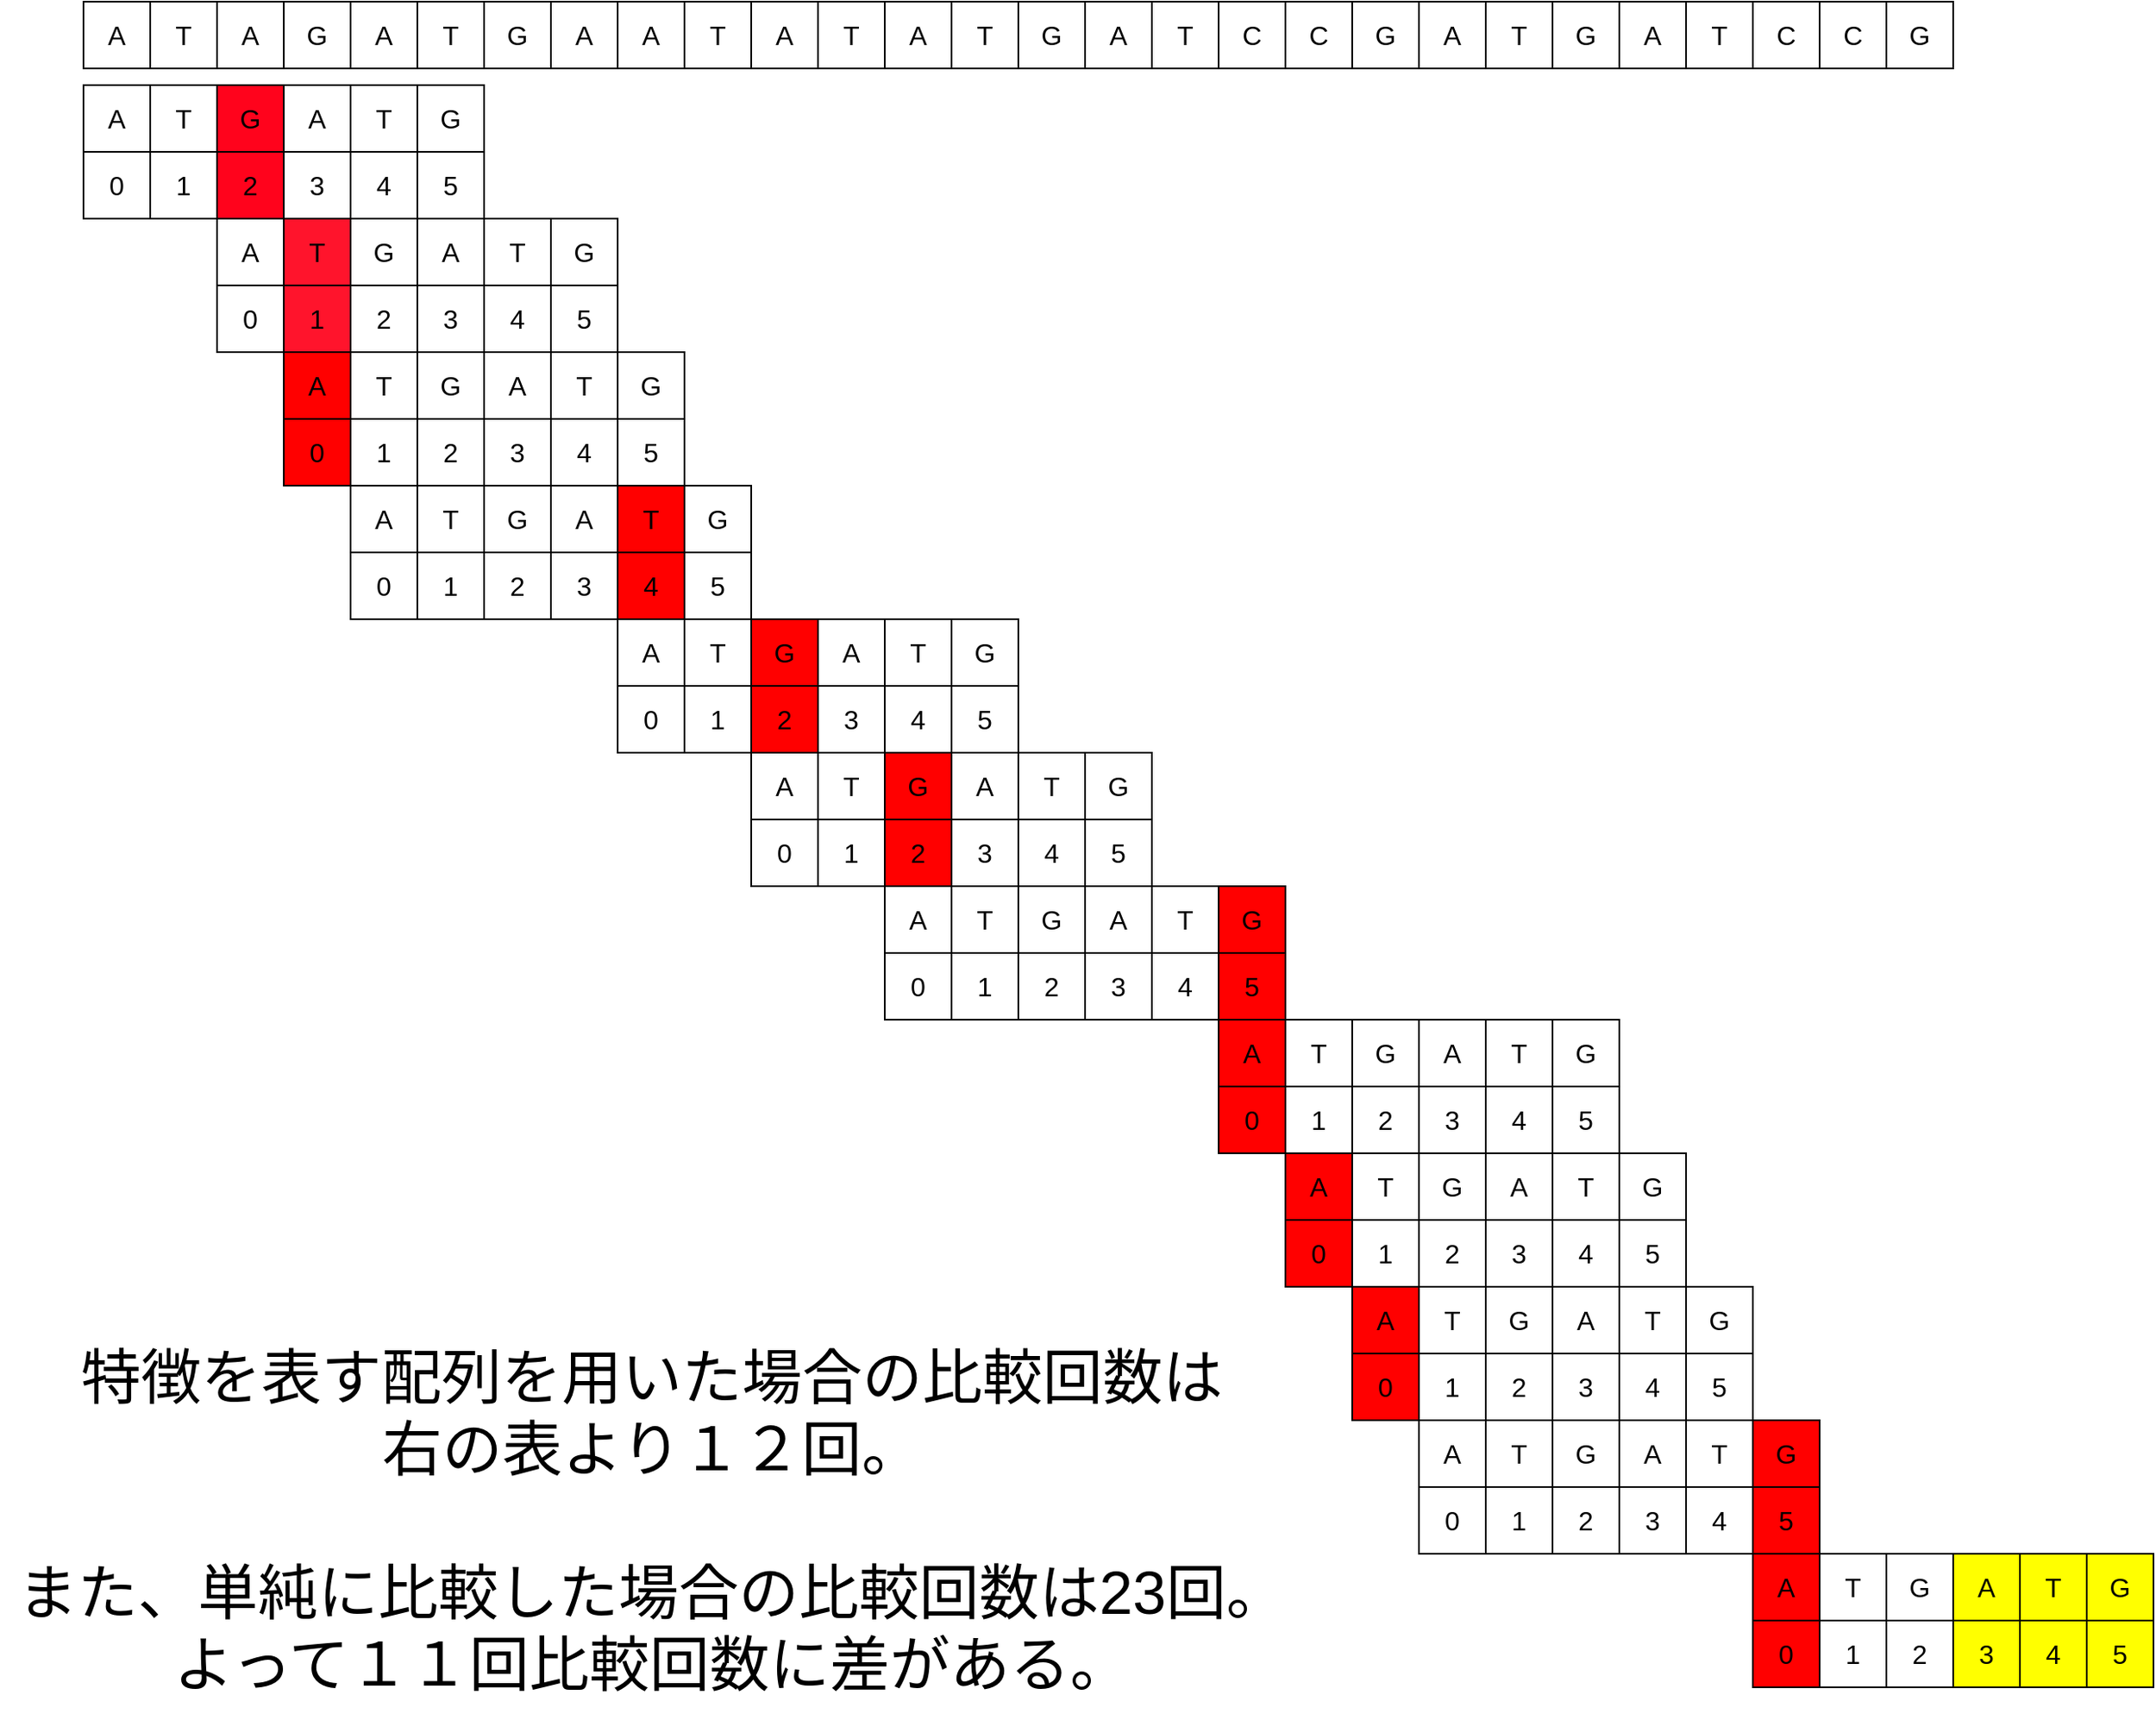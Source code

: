 <mxfile version="20.5.3" type="device"><diagram id="HqZuyxQ3JIvA4umonm4-" name="ページ1"><mxGraphModel dx="1580" dy="1583" grid="1" gridSize="10" guides="1" tooltips="1" connect="1" arrows="1" fold="1" page="1" pageScale="1" pageWidth="827" pageHeight="1169" math="0" shadow="0"><root><mxCell id="0"/><mxCell id="1" parent="0"/><mxCell id="amWwZV1P1VYM90pd9357-1" value="&lt;font size=&quot;3&quot;&gt;A&lt;/font&gt;" style="rounded=0;whiteSpace=wrap;html=1;" vertex="1" parent="1"><mxGeometry x="80" y="120" width="40" height="40" as="geometry"/></mxCell><mxCell id="amWwZV1P1VYM90pd9357-3" value="&lt;font size=&quot;3&quot;&gt;T&lt;/font&gt;" style="rounded=0;whiteSpace=wrap;html=1;" vertex="1" parent="1"><mxGeometry x="120" y="120" width="40" height="40" as="geometry"/></mxCell><mxCell id="amWwZV1P1VYM90pd9357-4" value="&lt;font size=&quot;3&quot;&gt;G&lt;/font&gt;&lt;span style=&quot;color: rgba(0, 0, 0, 0); font-family: monospace; font-size: 0px; text-align: start;&quot;&gt;%3CmxGraphModel%3E%3Croot%3E%3CmxCell%20id%3D%220%22%2F%3E%3CmxCell%20id%3D%221%22%20parent%3D%220%22%2F%3E%3CmxCell%20id%3D%222%22%20value%3D%22%26lt%3Bfont%20size%3D%26quot%3B3%26quot%3B%26gt%3BA%26lt%3B%2Ffont%26gt%3B%22%20style%3D%22rounded%3D0%3BwhiteSpace%3Dwrap%3Bhtml%3D1%3B%22%20vertex%3D%221%22%20parent%3D%221%22%3E%3CmxGeometry%20x%3D%2280%22%20y%3D%22120%22%20width%3D%2240%22%20height%3D%2240%22%20as%3D%22geometry%22%2F%3E%3C%2FmxCell%3E%3C%2Froot%3E%3C%2FmxGraphModel%3E&lt;/span&gt;" style="rounded=0;whiteSpace=wrap;html=1;fillColor=#FF031C;" vertex="1" parent="1"><mxGeometry x="160" y="120" width="40" height="40" as="geometry"/></mxCell><mxCell id="amWwZV1P1VYM90pd9357-6" value="&lt;font size=&quot;3&quot;&gt;A&lt;/font&gt;" style="rounded=0;whiteSpace=wrap;html=1;" vertex="1" parent="1"><mxGeometry x="200" y="120" width="40" height="40" as="geometry"/></mxCell><mxCell id="amWwZV1P1VYM90pd9357-7" value="&lt;font size=&quot;3&quot;&gt;T&lt;/font&gt;" style="rounded=0;whiteSpace=wrap;html=1;" vertex="1" parent="1"><mxGeometry x="240" y="120" width="40" height="40" as="geometry"/></mxCell><mxCell id="amWwZV1P1VYM90pd9357-8" value="&lt;font size=&quot;3&quot;&gt;G&lt;/font&gt;&lt;span style=&quot;color: rgba(0, 0, 0, 0); font-family: monospace; font-size: 0px; text-align: start;&quot;&gt;%3CmxGraphModel%3E%3Croot%3E%3CmxCell%20id%3D%220%22%2F%3E%3CmxCell%20id%3D%221%22%20parent%3D%220%22%2F%3E%3CmxCell%20id%3D%222%22%20value%3D%22%26lt%3Bfont%20size%3D%26quot%3B3%26quot%3B%26gt%3BA%26lt%3B%2Ffont%26gt%3B%22%20style%3D%22rounded%3D0%3BwhiteSpace%3Dwrap%3Bhtml%3D1%3B%22%20vertex%3D%221%22%20parent%3D%221%22%3E%3CmxGeometry%20x%3D%2280%22%20y%3D%22120%22%20width%3D%2240%22%20height%3D%2240%22%20as%3D%22geometry%22%2F%3E%3C%2FmxCell%3E%3C%2Froot%3E%3C%2FmxGraphModel%3E&lt;/span&gt;" style="rounded=0;whiteSpace=wrap;html=1;" vertex="1" parent="1"><mxGeometry x="280" y="120" width="40" height="40" as="geometry"/></mxCell><mxCell id="amWwZV1P1VYM90pd9357-9" value="&lt;font size=&quot;3&quot;&gt;0&lt;/font&gt;" style="rounded=0;whiteSpace=wrap;html=1;" vertex="1" parent="1"><mxGeometry x="80" y="160" width="40" height="40" as="geometry"/></mxCell><mxCell id="amWwZV1P1VYM90pd9357-10" value="&lt;font size=&quot;3&quot;&gt;1&lt;/font&gt;" style="rounded=0;whiteSpace=wrap;html=1;" vertex="1" parent="1"><mxGeometry x="120" y="160" width="40" height="40" as="geometry"/></mxCell><mxCell id="amWwZV1P1VYM90pd9357-11" value="&lt;font size=&quot;3&quot;&gt;2&lt;/font&gt;" style="rounded=0;whiteSpace=wrap;html=1;fillColor=#FF031C;" vertex="1" parent="1"><mxGeometry x="160" y="160" width="40" height="40" as="geometry"/></mxCell><mxCell id="amWwZV1P1VYM90pd9357-12" value="&lt;font size=&quot;3&quot;&gt;3&lt;/font&gt;" style="rounded=0;whiteSpace=wrap;html=1;" vertex="1" parent="1"><mxGeometry x="200" y="160" width="40" height="40" as="geometry"/></mxCell><mxCell id="amWwZV1P1VYM90pd9357-13" value="&lt;font size=&quot;3&quot;&gt;4&lt;/font&gt;" style="rounded=0;whiteSpace=wrap;html=1;" vertex="1" parent="1"><mxGeometry x="240" y="160" width="40" height="40" as="geometry"/></mxCell><mxCell id="amWwZV1P1VYM90pd9357-14" value="&lt;font size=&quot;3&quot;&gt;5&lt;/font&gt;&lt;span style=&quot;color: rgba(0, 0, 0, 0); font-family: monospace; font-size: 0px; text-align: start;&quot;&gt;%3CmxGraphModel%3E%3Croot%3E%3CmxCell%20id%3D%220%22%2F%3E%3CmxCell%20id%3D%221%22%20parent%3D%220%22%2F%3E%3CmxCell%20id%3D%222%22%20value%3D%22%26lt%3Bfont%20size%3D%26quot%3B3%26quot%3B%26gt%3BA%26lt%3B%2Ffont%26gt%3B%22%20style%3D%22rounded%3D0%3BwhiteSpace%3Dwrap%3Bhtml%3D1%3B%22%20vertex%3D%221%22%20parent%3D%221%22%3E%3CmxGeometry%20x%3D%2280%22%20y%3D%22120%22%20width%3D%2240%22%20height%3D%2240%22%20as%3D%22geometry%22%2F%3E%3C%2FmxCell%3E%3CmxCell%20id%3D%223%22%20value%3D%22%26lt%3Bfont%20size%3D%26quot%3B3%26quot%3B%26gt%3BT%26lt%3B%2Ffont%26gt%3B%22%20style%3D%22rounded%3D0%3BwhiteSpace%3Dwrap%3Bhtml%3D1%3B%22%20vertex%3D%221%22%20parent%3D%221%22%3E%3CmxGeometry%20x%3D%22120%22%20y%3D%22120%22%20width%3D%2240%22%20height%3D%2240%22%20as%3D%22geometry%22%2F%3E%3C%2FmxCell%3E%3CmxCell%20id%3D%224%22%20value%3D%22%26lt%3Bfont%20size%3D%26quot%3B3%26quot%3B%26gt%3BG%26lt%3B%2Ffont%26gt%3B%26lt%3Bspan%20style%3D%26quot%3Bcolor%3A%20rgba(0%2C%200%2C%200%2C%200)%3B%20font-family%3A%20monospace%3B%20font-size%3A%200px%3B%20text-align%3A%20start%3B%26quot%3B%26gt%3B%253CmxGraphModel%253E%253Croot%253E%253CmxCell%2520id%253D%25220%2522%252F%253E%253CmxCell%2520id%253D%25221%2522%2520parent%253D%25220%2522%252F%253E%253CmxCell%2520id%253D%25222%2522%2520value%253D%2522%2526lt%253Bfont%2520size%253D%2526quot%253B3%2526quot%253B%2526gt%253BA%2526lt%253B%252Ffont%2526gt%253B%2522%2520style%253D%2522rounded%253D0%253BwhiteSpace%253Dwrap%253Bhtml%253D1%253B%2522%2520vertex%253D%25221%2522%2520parent%253D%25221%2522%253E%253CmxGeometry%2520x%253D%252280%2522%2520y%253D%2522120%2522%2520width%253D%252240%2522%2520height%253D%252240%2522%2520as%253D%2522geometry%2522%252F%253E%253C%252FmxCell%253E%253C%252Froot%253E%253C%252FmxGraphModel%253E%26lt%3B%2Fspan%26gt%3B%22%20style%3D%22rounded%3D0%3BwhiteSpace%3Dwrap%3Bhtml%3D1%3B%22%20vertex%3D%221%22%20parent%3D%221%22%3E%3CmxGeometry%20x%3D%22160%22%20y%3D%22120%22%20width%3D%2240%22%20height%3D%2240%22%20as%3D%22geometry%22%2F%3E%3C%2FmxCell%3E%3CmxCell%20id%3D%225%22%20value%3D%22%26lt%3Bfont%20size%3D%26quot%3B3%26quot%3B%26gt%3BA%26lt%3B%2Ffont%26gt%3B%22%20style%3D%22rounded%3D0%3BwhiteSpace%3Dwrap%3Bhtml%3D1%3B%22%20vertex%3D%221%22%20parent%3D%221%22%3E%3CmxGeometry%20x%3D%22200%22%20y%3D%22120%22%20width%3D%2240%22%20height%3D%2240%22%20as%3D%22geometry%22%2F%3E%3C%2FmxCell%3E%3CmxCell%20id%3D%226%22%20value%3D%22%26lt%3Bfont%20size%3D%26quot%3B3%26quot%3B%26gt%3BT%26lt%3B%2Ffont%26gt%3B%22%20style%3D%22rounded%3D0%3BwhiteSpace%3Dwrap%3Bhtml%3D1%3B%22%20vertex%3D%221%22%20parent%3D%221%22%3E%3CmxGeometry%20x%3D%22240%22%20y%3D%22120%22%20width%3D%2240%22%20height%3D%2240%22%20as%3D%22geometry%22%2F%3E%3C%2FmxCell%3E%3CmxCell%20id%3D%227%22%20value%3D%22%26lt%3Bfont%20size%3D%26quot%3B3%26quot%3B%26gt%3BG%26lt%3B%2Ffont%26gt%3B%26lt%3Bspan%20style%3D%26quot%3Bcolor%3A%20rgba(0%2C%200%2C%200%2C%200)%3B%20font-family%3A%20monospace%3B%20font-size%3A%200px%3B%20text-align%3A%20start%3B%26quot%3B%26gt%3B%253CmxGraphModel%253E%253Croot%253E%253CmxCell%2520id%253D%25220%2522%252F%253E%253CmxCell%2520id%253D%25221%2522%2520parent%253D%25220%2522%252F%253E%253CmxCell%2520id%253D%25222%2522%2520value%253D%2522%2526lt%253Bfont%2520size%253D%2526quot%253B3%2526quot%253B%2526gt%253BA%2526lt%253B%252Ffont%2526gt%253B%2522%2520style%253D%2522rounded%253D0%253BwhiteSpace%253Dwrap%253Bhtml%253D1%253B%2522%2520vertex%253D%25221%2522%2520parent%253D%25221%2522%253E%253CmxGeometry%2520x%253D%252280%2522%2520y%253D%2522120%2522%2520width%253D%252240%2522%2520height%253D%252240%2522%2520as%253D%2522geometry%2522%252F%253E%253C%252FmxCell%253E%253C%252Froot%253E%253C%252FmxGraphModel%253E%26lt%3B%2Fspan%26gt%3B%22%20style%3D%22rounded%3D0%3BwhiteSpace%3Dwrap%3Bhtml%3D1%3B%22%20vertex%3D%221%22%20parent%3D%221%22%3E%3CmxGeometry%20x%3D%22280%22%20y%3D%22120%22%20width%3D%2240%22%20height%3D%2240%22%20as%3D%22geometry%22%2F%3E%3C%2FmxCell%3E%3C%2Froot%3E%3C%2FmxGraphModel%3E&lt;/span&gt;" style="rounded=0;whiteSpace=wrap;html=1;" vertex="1" parent="1"><mxGeometry x="280" y="160" width="40" height="40" as="geometry"/></mxCell><mxCell id="amWwZV1P1VYM90pd9357-15" value="&lt;font size=&quot;3&quot;&gt;A&lt;/font&gt;" style="rounded=0;whiteSpace=wrap;html=1;" vertex="1" parent="1"><mxGeometry x="80" y="70" width="40" height="40" as="geometry"/></mxCell><mxCell id="amWwZV1P1VYM90pd9357-16" value="&lt;font size=&quot;3&quot;&gt;T&lt;/font&gt;" style="rounded=0;whiteSpace=wrap;html=1;" vertex="1" parent="1"><mxGeometry x="120" y="70" width="40" height="40" as="geometry"/></mxCell><mxCell id="amWwZV1P1VYM90pd9357-17" value="&lt;font size=&quot;3&quot;&gt;A&lt;/font&gt;" style="rounded=0;whiteSpace=wrap;html=1;" vertex="1" parent="1"><mxGeometry x="160" y="70" width="40" height="40" as="geometry"/></mxCell><mxCell id="amWwZV1P1VYM90pd9357-18" value="&lt;font size=&quot;3&quot;&gt;G&lt;/font&gt;" style="rounded=0;whiteSpace=wrap;html=1;" vertex="1" parent="1"><mxGeometry x="200" y="70" width="40" height="40" as="geometry"/></mxCell><mxCell id="amWwZV1P1VYM90pd9357-19" value="&lt;font size=&quot;3&quot;&gt;A&lt;/font&gt;" style="rounded=0;whiteSpace=wrap;html=1;" vertex="1" parent="1"><mxGeometry x="240" y="70" width="40" height="40" as="geometry"/></mxCell><mxCell id="amWwZV1P1VYM90pd9357-20" value="&lt;font size=&quot;3&quot;&gt;T&lt;/font&gt;" style="rounded=0;whiteSpace=wrap;html=1;" vertex="1" parent="1"><mxGeometry x="280" y="70" width="40" height="40" as="geometry"/></mxCell><mxCell id="amWwZV1P1VYM90pd9357-21" value="&lt;font size=&quot;3&quot;&gt;G&lt;/font&gt;" style="rounded=0;whiteSpace=wrap;html=1;" vertex="1" parent="1"><mxGeometry x="320" y="70" width="40" height="40" as="geometry"/></mxCell><mxCell id="amWwZV1P1VYM90pd9357-22" value="&lt;font size=&quot;3&quot;&gt;A&lt;/font&gt;" style="rounded=0;whiteSpace=wrap;html=1;" vertex="1" parent="1"><mxGeometry x="360" y="70" width="40" height="40" as="geometry"/></mxCell><mxCell id="amWwZV1P1VYM90pd9357-23" value="&lt;font size=&quot;3&quot;&gt;A&lt;/font&gt;" style="rounded=0;whiteSpace=wrap;html=1;" vertex="1" parent="1"><mxGeometry x="400" y="70" width="40" height="40" as="geometry"/></mxCell><mxCell id="amWwZV1P1VYM90pd9357-24" value="&lt;font size=&quot;3&quot;&gt;T&lt;/font&gt;" style="rounded=0;whiteSpace=wrap;html=1;" vertex="1" parent="1"><mxGeometry x="440" y="70" width="40" height="40" as="geometry"/></mxCell><mxCell id="amWwZV1P1VYM90pd9357-25" value="&lt;font size=&quot;3&quot;&gt;A&lt;/font&gt;" style="rounded=0;whiteSpace=wrap;html=1;" vertex="1" parent="1"><mxGeometry x="480" y="70" width="40" height="40" as="geometry"/></mxCell><mxCell id="amWwZV1P1VYM90pd9357-26" value="&lt;font size=&quot;3&quot;&gt;T&lt;/font&gt;" style="rounded=0;whiteSpace=wrap;html=1;" vertex="1" parent="1"><mxGeometry x="520" y="70" width="40" height="40" as="geometry"/></mxCell><mxCell id="amWwZV1P1VYM90pd9357-27" value="&lt;font size=&quot;3&quot;&gt;A&lt;/font&gt;" style="rounded=0;whiteSpace=wrap;html=1;" vertex="1" parent="1"><mxGeometry x="560" y="70" width="40" height="40" as="geometry"/></mxCell><mxCell id="amWwZV1P1VYM90pd9357-28" value="&lt;font size=&quot;3&quot;&gt;T&lt;/font&gt;" style="rounded=0;whiteSpace=wrap;html=1;" vertex="1" parent="1"><mxGeometry x="600" y="70" width="40" height="40" as="geometry"/></mxCell><mxCell id="amWwZV1P1VYM90pd9357-29" value="&lt;font size=&quot;3&quot;&gt;G&lt;/font&gt;&lt;span style=&quot;color: rgba(0, 0, 0, 0); font-family: monospace; font-size: 0px; text-align: start;&quot;&gt;%3CmxGraphModel%3E%3Croot%3E%3CmxCell%20id%3D%220%22%2F%3E%3CmxCell%20id%3D%221%22%20parent%3D%220%22%2F%3E%3CmxCell%20id%3D%222%22%20value%3D%22%26lt%3Bfont%20size%3D%26quot%3B3%26quot%3B%26gt%3BA%26lt%3B%2Ffont%26gt%3B%22%20style%3D%22rounded%3D0%3BwhiteSpace%3Dwrap%3Bhtml%3D1%3B%22%20vertex%3D%221%22%20parent%3D%221%22%3E%3CmxGeometry%20x%3D%2280%22%20y%3D%22120%22%20width%3D%2240%22%20height%3D%2240%22%20as%3D%22geometry%22%2F%3E%3C%2FmxCell%3E%3C%2Froot%3E%3C%2FmxGraphModel%3E&lt;/span&gt;" style="rounded=0;whiteSpace=wrap;html=1;" vertex="1" parent="1"><mxGeometry x="640" y="70" width="40" height="40" as="geometry"/></mxCell><mxCell id="amWwZV1P1VYM90pd9357-30" value="&lt;font size=&quot;3&quot;&gt;A&lt;/font&gt;" style="rounded=0;whiteSpace=wrap;html=1;" vertex="1" parent="1"><mxGeometry x="680" y="70" width="40" height="40" as="geometry"/></mxCell><mxCell id="amWwZV1P1VYM90pd9357-31" value="&lt;font size=&quot;3&quot;&gt;T&lt;/font&gt;" style="rounded=0;whiteSpace=wrap;html=1;" vertex="1" parent="1"><mxGeometry x="720" y="70" width="40" height="40" as="geometry"/></mxCell><mxCell id="amWwZV1P1VYM90pd9357-32" value="&lt;font size=&quot;3&quot;&gt;C&lt;/font&gt;" style="rounded=0;whiteSpace=wrap;html=1;" vertex="1" parent="1"><mxGeometry x="760" y="70" width="40" height="40" as="geometry"/></mxCell><mxCell id="amWwZV1P1VYM90pd9357-33" value="&lt;font size=&quot;3&quot;&gt;C&lt;/font&gt;" style="rounded=0;whiteSpace=wrap;html=1;" vertex="1" parent="1"><mxGeometry x="800" y="70" width="40" height="40" as="geometry"/></mxCell><mxCell id="amWwZV1P1VYM90pd9357-34" value="&lt;font size=&quot;3&quot;&gt;G&lt;/font&gt;" style="rounded=0;whiteSpace=wrap;html=1;" vertex="1" parent="1"><mxGeometry x="840" y="70" width="40" height="40" as="geometry"/></mxCell><mxCell id="amWwZV1P1VYM90pd9357-35" value="&lt;font size=&quot;3&quot;&gt;A&lt;/font&gt;" style="rounded=0;whiteSpace=wrap;html=1;" vertex="1" parent="1"><mxGeometry x="880" y="70" width="40" height="40" as="geometry"/></mxCell><mxCell id="amWwZV1P1VYM90pd9357-36" value="&lt;font size=&quot;3&quot;&gt;T&lt;/font&gt;" style="rounded=0;whiteSpace=wrap;html=1;" vertex="1" parent="1"><mxGeometry x="920" y="70" width="40" height="40" as="geometry"/></mxCell><mxCell id="amWwZV1P1VYM90pd9357-37" value="&lt;font size=&quot;3&quot;&gt;G&lt;/font&gt;" style="rounded=0;whiteSpace=wrap;html=1;" vertex="1" parent="1"><mxGeometry x="960" y="70" width="40" height="40" as="geometry"/></mxCell><mxCell id="amWwZV1P1VYM90pd9357-38" value="&lt;font size=&quot;3&quot;&gt;A&lt;/font&gt;" style="rounded=0;whiteSpace=wrap;html=1;" vertex="1" parent="1"><mxGeometry x="1000" y="70" width="40" height="40" as="geometry"/></mxCell><mxCell id="amWwZV1P1VYM90pd9357-39" value="&lt;font size=&quot;3&quot;&gt;T&lt;/font&gt;" style="rounded=0;whiteSpace=wrap;html=1;" vertex="1" parent="1"><mxGeometry x="1040" y="70" width="40" height="40" as="geometry"/></mxCell><mxCell id="amWwZV1P1VYM90pd9357-40" value="&lt;font size=&quot;3&quot;&gt;C&lt;/font&gt;" style="rounded=0;whiteSpace=wrap;html=1;" vertex="1" parent="1"><mxGeometry x="1080" y="70" width="40" height="40" as="geometry"/></mxCell><mxCell id="amWwZV1P1VYM90pd9357-41" value="&lt;font size=&quot;3&quot;&gt;C&lt;/font&gt;" style="rounded=0;whiteSpace=wrap;html=1;" vertex="1" parent="1"><mxGeometry x="1120" y="70" width="40" height="40" as="geometry"/></mxCell><mxCell id="amWwZV1P1VYM90pd9357-42" value="&lt;font size=&quot;3&quot;&gt;G&lt;/font&gt;" style="rounded=0;whiteSpace=wrap;html=1;" vertex="1" parent="1"><mxGeometry x="1160" y="70" width="40" height="40" as="geometry"/></mxCell><mxCell id="amWwZV1P1VYM90pd9357-45" value="&lt;font size=&quot;3&quot;&gt;A&lt;/font&gt;" style="rounded=0;whiteSpace=wrap;html=1;" vertex="1" parent="1"><mxGeometry x="160" y="200" width="40" height="40" as="geometry"/></mxCell><mxCell id="amWwZV1P1VYM90pd9357-46" value="&lt;font size=&quot;3&quot;&gt;T&lt;/font&gt;" style="rounded=0;whiteSpace=wrap;html=1;fillColor=#FF142C;" vertex="1" parent="1"><mxGeometry x="200" y="200" width="40" height="40" as="geometry"/></mxCell><mxCell id="amWwZV1P1VYM90pd9357-47" value="&lt;font size=&quot;3&quot;&gt;G&lt;/font&gt;&lt;span style=&quot;color: rgba(0, 0, 0, 0); font-family: monospace; font-size: 0px; text-align: start;&quot;&gt;%3CmxGraphModel%3E%3Croot%3E%3CmxCell%20id%3D%220%22%2F%3E%3CmxCell%20id%3D%221%22%20parent%3D%220%22%2F%3E%3CmxCell%20id%3D%222%22%20value%3D%22%26lt%3Bfont%20size%3D%26quot%3B3%26quot%3B%26gt%3BA%26lt%3B%2Ffont%26gt%3B%22%20style%3D%22rounded%3D0%3BwhiteSpace%3Dwrap%3Bhtml%3D1%3B%22%20vertex%3D%221%22%20parent%3D%221%22%3E%3CmxGeometry%20x%3D%2280%22%20y%3D%22120%22%20width%3D%2240%22%20height%3D%2240%22%20as%3D%22geometry%22%2F%3E%3C%2FmxCell%3E%3C%2Froot%3E%3C%2FmxGraphModel%3E&lt;/span&gt;" style="rounded=0;whiteSpace=wrap;html=1;" vertex="1" parent="1"><mxGeometry x="240" y="200" width="40" height="40" as="geometry"/></mxCell><mxCell id="amWwZV1P1VYM90pd9357-48" value="&lt;font size=&quot;3&quot;&gt;A&lt;/font&gt;" style="rounded=0;whiteSpace=wrap;html=1;" vertex="1" parent="1"><mxGeometry x="280" y="200" width="40" height="40" as="geometry"/></mxCell><mxCell id="amWwZV1P1VYM90pd9357-49" value="&lt;font size=&quot;3&quot;&gt;T&lt;/font&gt;" style="rounded=0;whiteSpace=wrap;html=1;" vertex="1" parent="1"><mxGeometry x="320" y="200" width="40" height="40" as="geometry"/></mxCell><mxCell id="amWwZV1P1VYM90pd9357-50" value="&lt;font size=&quot;3&quot;&gt;G&lt;/font&gt;&lt;span style=&quot;color: rgba(0, 0, 0, 0); font-family: monospace; font-size: 0px; text-align: start;&quot;&gt;%3CmxGraphModel%3E%3Croot%3E%3CmxCell%20id%3D%220%22%2F%3E%3CmxCell%20id%3D%221%22%20parent%3D%220%22%2F%3E%3CmxCell%20id%3D%222%22%20value%3D%22%26lt%3Bfont%20size%3D%26quot%3B3%26quot%3B%26gt%3BA%26lt%3B%2Ffont%26gt%3B%22%20style%3D%22rounded%3D0%3BwhiteSpace%3Dwrap%3Bhtml%3D1%3B%22%20vertex%3D%221%22%20parent%3D%221%22%3E%3CmxGeometry%20x%3D%2280%22%20y%3D%22120%22%20width%3D%2240%22%20height%3D%2240%22%20as%3D%22geometry%22%2F%3E%3C%2FmxCell%3E%3C%2Froot%3E%3C%2FmxGraphModel%3E&lt;/span&gt;" style="rounded=0;whiteSpace=wrap;html=1;" vertex="1" parent="1"><mxGeometry x="360" y="200" width="40" height="40" as="geometry"/></mxCell><mxCell id="amWwZV1P1VYM90pd9357-51" value="&lt;font size=&quot;3&quot;&gt;0&lt;/font&gt;" style="rounded=0;whiteSpace=wrap;html=1;" vertex="1" parent="1"><mxGeometry x="160" y="240" width="40" height="40" as="geometry"/></mxCell><mxCell id="amWwZV1P1VYM90pd9357-52" value="&lt;font size=&quot;3&quot;&gt;1&lt;/font&gt;" style="rounded=0;whiteSpace=wrap;html=1;fillColor=#FF142C;" vertex="1" parent="1"><mxGeometry x="200" y="240" width="40" height="40" as="geometry"/></mxCell><mxCell id="amWwZV1P1VYM90pd9357-53" value="&lt;font size=&quot;3&quot;&gt;2&lt;/font&gt;" style="rounded=0;whiteSpace=wrap;html=1;" vertex="1" parent="1"><mxGeometry x="240" y="240" width="40" height="40" as="geometry"/></mxCell><mxCell id="amWwZV1P1VYM90pd9357-54" value="&lt;font size=&quot;3&quot;&gt;3&lt;/font&gt;" style="rounded=0;whiteSpace=wrap;html=1;" vertex="1" parent="1"><mxGeometry x="280" y="240" width="40" height="40" as="geometry"/></mxCell><mxCell id="amWwZV1P1VYM90pd9357-55" value="&lt;font size=&quot;3&quot;&gt;4&lt;/font&gt;" style="rounded=0;whiteSpace=wrap;html=1;" vertex="1" parent="1"><mxGeometry x="320" y="240" width="40" height="40" as="geometry"/></mxCell><mxCell id="amWwZV1P1VYM90pd9357-56" value="&lt;font size=&quot;3&quot;&gt;5&lt;/font&gt;&lt;span style=&quot;color: rgba(0, 0, 0, 0); font-family: monospace; font-size: 0px; text-align: start;&quot;&gt;%3CmxGraphModel%3E%3Croot%3E%3CmxCell%20id%3D%220%22%2F%3E%3CmxCell%20id%3D%221%22%20parent%3D%220%22%2F%3E%3CmxCell%20id%3D%222%22%20value%3D%22%26lt%3Bfont%20size%3D%26quot%3B3%26quot%3B%26gt%3BA%26lt%3B%2Ffont%26gt%3B%22%20style%3D%22rounded%3D0%3BwhiteSpace%3Dwrap%3Bhtml%3D1%3B%22%20vertex%3D%221%22%20parent%3D%221%22%3E%3CmxGeometry%20x%3D%2280%22%20y%3D%22120%22%20width%3D%2240%22%20height%3D%2240%22%20as%3D%22geometry%22%2F%3E%3C%2FmxCell%3E%3CmxCell%20id%3D%223%22%20value%3D%22%26lt%3Bfont%20size%3D%26quot%3B3%26quot%3B%26gt%3BT%26lt%3B%2Ffont%26gt%3B%22%20style%3D%22rounded%3D0%3BwhiteSpace%3Dwrap%3Bhtml%3D1%3B%22%20vertex%3D%221%22%20parent%3D%221%22%3E%3CmxGeometry%20x%3D%22120%22%20y%3D%22120%22%20width%3D%2240%22%20height%3D%2240%22%20as%3D%22geometry%22%2F%3E%3C%2FmxCell%3E%3CmxCell%20id%3D%224%22%20value%3D%22%26lt%3Bfont%20size%3D%26quot%3B3%26quot%3B%26gt%3BG%26lt%3B%2Ffont%26gt%3B%26lt%3Bspan%20style%3D%26quot%3Bcolor%3A%20rgba(0%2C%200%2C%200%2C%200)%3B%20font-family%3A%20monospace%3B%20font-size%3A%200px%3B%20text-align%3A%20start%3B%26quot%3B%26gt%3B%253CmxGraphModel%253E%253Croot%253E%253CmxCell%2520id%253D%25220%2522%252F%253E%253CmxCell%2520id%253D%25221%2522%2520parent%253D%25220%2522%252F%253E%253CmxCell%2520id%253D%25222%2522%2520value%253D%2522%2526lt%253Bfont%2520size%253D%2526quot%253B3%2526quot%253B%2526gt%253BA%2526lt%253B%252Ffont%2526gt%253B%2522%2520style%253D%2522rounded%253D0%253BwhiteSpace%253Dwrap%253Bhtml%253D1%253B%2522%2520vertex%253D%25221%2522%2520parent%253D%25221%2522%253E%253CmxGeometry%2520x%253D%252280%2522%2520y%253D%2522120%2522%2520width%253D%252240%2522%2520height%253D%252240%2522%2520as%253D%2522geometry%2522%252F%253E%253C%252FmxCell%253E%253C%252Froot%253E%253C%252FmxGraphModel%253E%26lt%3B%2Fspan%26gt%3B%22%20style%3D%22rounded%3D0%3BwhiteSpace%3Dwrap%3Bhtml%3D1%3B%22%20vertex%3D%221%22%20parent%3D%221%22%3E%3CmxGeometry%20x%3D%22160%22%20y%3D%22120%22%20width%3D%2240%22%20height%3D%2240%22%20as%3D%22geometry%22%2F%3E%3C%2FmxCell%3E%3CmxCell%20id%3D%225%22%20value%3D%22%26lt%3Bfont%20size%3D%26quot%3B3%26quot%3B%26gt%3BA%26lt%3B%2Ffont%26gt%3B%22%20style%3D%22rounded%3D0%3BwhiteSpace%3Dwrap%3Bhtml%3D1%3B%22%20vertex%3D%221%22%20parent%3D%221%22%3E%3CmxGeometry%20x%3D%22200%22%20y%3D%22120%22%20width%3D%2240%22%20height%3D%2240%22%20as%3D%22geometry%22%2F%3E%3C%2FmxCell%3E%3CmxCell%20id%3D%226%22%20value%3D%22%26lt%3Bfont%20size%3D%26quot%3B3%26quot%3B%26gt%3BT%26lt%3B%2Ffont%26gt%3B%22%20style%3D%22rounded%3D0%3BwhiteSpace%3Dwrap%3Bhtml%3D1%3B%22%20vertex%3D%221%22%20parent%3D%221%22%3E%3CmxGeometry%20x%3D%22240%22%20y%3D%22120%22%20width%3D%2240%22%20height%3D%2240%22%20as%3D%22geometry%22%2F%3E%3C%2FmxCell%3E%3CmxCell%20id%3D%227%22%20value%3D%22%26lt%3Bfont%20size%3D%26quot%3B3%26quot%3B%26gt%3BG%26lt%3B%2Ffont%26gt%3B%26lt%3Bspan%20style%3D%26quot%3Bcolor%3A%20rgba(0%2C%200%2C%200%2C%200)%3B%20font-family%3A%20monospace%3B%20font-size%3A%200px%3B%20text-align%3A%20start%3B%26quot%3B%26gt%3B%253CmxGraphModel%253E%253Croot%253E%253CmxCell%2520id%253D%25220%2522%252F%253E%253CmxCell%2520id%253D%25221%2522%2520parent%253D%25220%2522%252F%253E%253CmxCell%2520id%253D%25222%2522%2520value%253D%2522%2526lt%253Bfont%2520size%253D%2526quot%253B3%2526quot%253B%2526gt%253BA%2526lt%253B%252Ffont%2526gt%253B%2522%2520style%253D%2522rounded%253D0%253BwhiteSpace%253Dwrap%253Bhtml%253D1%253B%2522%2520vertex%253D%25221%2522%2520parent%253D%25221%2522%253E%253CmxGeometry%2520x%253D%252280%2522%2520y%253D%2522120%2522%2520width%253D%252240%2522%2520height%253D%252240%2522%2520as%253D%2522geometry%2522%252F%253E%253C%252FmxCell%253E%253C%252Froot%253E%253C%252FmxGraphModel%253E%26lt%3B%2Fspan%26gt%3B%22%20style%3D%22rounded%3D0%3BwhiteSpace%3Dwrap%3Bhtml%3D1%3B%22%20vertex%3D%221%22%20parent%3D%221%22%3E%3CmxGeometry%20x%3D%22280%22%20y%3D%22120%22%20width%3D%2240%22%20height%3D%2240%22%20as%3D%22geometry%22%2F%3E%3C%2FmxCell%3E%3C%2Froot%3E%3C%2FmxGraphModel%3E&lt;/span&gt;" style="rounded=0;whiteSpace=wrap;html=1;" vertex="1" parent="1"><mxGeometry x="360" y="240" width="40" height="40" as="geometry"/></mxCell><mxCell id="amWwZV1P1VYM90pd9357-57" value="&lt;font size=&quot;3&quot;&gt;A&lt;/font&gt;" style="rounded=0;whiteSpace=wrap;html=1;fillColor=#FF0000;" vertex="1" parent="1"><mxGeometry x="200" y="280" width="40" height="40" as="geometry"/></mxCell><mxCell id="amWwZV1P1VYM90pd9357-58" value="&lt;font size=&quot;3&quot;&gt;T&lt;/font&gt;" style="rounded=0;whiteSpace=wrap;html=1;" vertex="1" parent="1"><mxGeometry x="240" y="280" width="40" height="40" as="geometry"/></mxCell><mxCell id="amWwZV1P1VYM90pd9357-59" value="&lt;font size=&quot;3&quot;&gt;G&lt;/font&gt;&lt;span style=&quot;color: rgba(0, 0, 0, 0); font-family: monospace; font-size: 0px; text-align: start;&quot;&gt;%3CmxGraphModel%3E%3Croot%3E%3CmxCell%20id%3D%220%22%2F%3E%3CmxCell%20id%3D%221%22%20parent%3D%220%22%2F%3E%3CmxCell%20id%3D%222%22%20value%3D%22%26lt%3Bfont%20size%3D%26quot%3B3%26quot%3B%26gt%3BA%26lt%3B%2Ffont%26gt%3B%22%20style%3D%22rounded%3D0%3BwhiteSpace%3Dwrap%3Bhtml%3D1%3B%22%20vertex%3D%221%22%20parent%3D%221%22%3E%3CmxGeometry%20x%3D%2280%22%20y%3D%22120%22%20width%3D%2240%22%20height%3D%2240%22%20as%3D%22geometry%22%2F%3E%3C%2FmxCell%3E%3C%2Froot%3E%3C%2FmxGraphModel%3E&lt;/span&gt;" style="rounded=0;whiteSpace=wrap;html=1;" vertex="1" parent="1"><mxGeometry x="280" y="280" width="40" height="40" as="geometry"/></mxCell><mxCell id="amWwZV1P1VYM90pd9357-60" value="&lt;font size=&quot;3&quot;&gt;A&lt;/font&gt;" style="rounded=0;whiteSpace=wrap;html=1;" vertex="1" parent="1"><mxGeometry x="320" y="280" width="40" height="40" as="geometry"/></mxCell><mxCell id="amWwZV1P1VYM90pd9357-61" value="&lt;font size=&quot;3&quot;&gt;T&lt;/font&gt;" style="rounded=0;whiteSpace=wrap;html=1;" vertex="1" parent="1"><mxGeometry x="360" y="280" width="40" height="40" as="geometry"/></mxCell><mxCell id="amWwZV1P1VYM90pd9357-62" value="&lt;font size=&quot;3&quot;&gt;G&lt;/font&gt;&lt;span style=&quot;color: rgba(0, 0, 0, 0); font-family: monospace; font-size: 0px; text-align: start;&quot;&gt;%3CmxGraphModel%3E%3Croot%3E%3CmxCell%20id%3D%220%22%2F%3E%3CmxCell%20id%3D%221%22%20parent%3D%220%22%2F%3E%3CmxCell%20id%3D%222%22%20value%3D%22%26lt%3Bfont%20size%3D%26quot%3B3%26quot%3B%26gt%3BA%26lt%3B%2Ffont%26gt%3B%22%20style%3D%22rounded%3D0%3BwhiteSpace%3Dwrap%3Bhtml%3D1%3B%22%20vertex%3D%221%22%20parent%3D%221%22%3E%3CmxGeometry%20x%3D%2280%22%20y%3D%22120%22%20width%3D%2240%22%20height%3D%2240%22%20as%3D%22geometry%22%2F%3E%3C%2FmxCell%3E%3C%2Froot%3E%3C%2FmxGraphModel%3E&lt;/span&gt;" style="rounded=0;whiteSpace=wrap;html=1;" vertex="1" parent="1"><mxGeometry x="400" y="280" width="40" height="40" as="geometry"/></mxCell><mxCell id="amWwZV1P1VYM90pd9357-63" value="&lt;font size=&quot;3&quot;&gt;0&lt;/font&gt;" style="rounded=0;whiteSpace=wrap;html=1;fillColor=#FF0000;" vertex="1" parent="1"><mxGeometry x="200" y="320" width="40" height="40" as="geometry"/></mxCell><mxCell id="amWwZV1P1VYM90pd9357-64" value="&lt;font size=&quot;3&quot;&gt;1&lt;/font&gt;" style="rounded=0;whiteSpace=wrap;html=1;" vertex="1" parent="1"><mxGeometry x="240" y="320" width="40" height="40" as="geometry"/></mxCell><mxCell id="amWwZV1P1VYM90pd9357-65" value="&lt;font size=&quot;3&quot;&gt;2&lt;/font&gt;" style="rounded=0;whiteSpace=wrap;html=1;" vertex="1" parent="1"><mxGeometry x="280" y="320" width="40" height="40" as="geometry"/></mxCell><mxCell id="amWwZV1P1VYM90pd9357-66" value="&lt;font size=&quot;3&quot;&gt;3&lt;/font&gt;" style="rounded=0;whiteSpace=wrap;html=1;" vertex="1" parent="1"><mxGeometry x="320" y="320" width="40" height="40" as="geometry"/></mxCell><mxCell id="amWwZV1P1VYM90pd9357-67" value="&lt;font size=&quot;3&quot;&gt;4&lt;/font&gt;" style="rounded=0;whiteSpace=wrap;html=1;" vertex="1" parent="1"><mxGeometry x="360" y="320" width="40" height="40" as="geometry"/></mxCell><mxCell id="amWwZV1P1VYM90pd9357-68" value="&lt;font size=&quot;3&quot;&gt;5&lt;/font&gt;&lt;span style=&quot;color: rgba(0, 0, 0, 0); font-family: monospace; font-size: 0px; text-align: start;&quot;&gt;%3CmxGraphModel%3E%3Croot%3E%3CmxCell%20id%3D%220%22%2F%3E%3CmxCell%20id%3D%221%22%20parent%3D%220%22%2F%3E%3CmxCell%20id%3D%222%22%20value%3D%22%26lt%3Bfont%20size%3D%26quot%3B3%26quot%3B%26gt%3BA%26lt%3B%2Ffont%26gt%3B%22%20style%3D%22rounded%3D0%3BwhiteSpace%3Dwrap%3Bhtml%3D1%3B%22%20vertex%3D%221%22%20parent%3D%221%22%3E%3CmxGeometry%20x%3D%2280%22%20y%3D%22120%22%20width%3D%2240%22%20height%3D%2240%22%20as%3D%22geometry%22%2F%3E%3C%2FmxCell%3E%3CmxCell%20id%3D%223%22%20value%3D%22%26lt%3Bfont%20size%3D%26quot%3B3%26quot%3B%26gt%3BT%26lt%3B%2Ffont%26gt%3B%22%20style%3D%22rounded%3D0%3BwhiteSpace%3Dwrap%3Bhtml%3D1%3B%22%20vertex%3D%221%22%20parent%3D%221%22%3E%3CmxGeometry%20x%3D%22120%22%20y%3D%22120%22%20width%3D%2240%22%20height%3D%2240%22%20as%3D%22geometry%22%2F%3E%3C%2FmxCell%3E%3CmxCell%20id%3D%224%22%20value%3D%22%26lt%3Bfont%20size%3D%26quot%3B3%26quot%3B%26gt%3BG%26lt%3B%2Ffont%26gt%3B%26lt%3Bspan%20style%3D%26quot%3Bcolor%3A%20rgba(0%2C%200%2C%200%2C%200)%3B%20font-family%3A%20monospace%3B%20font-size%3A%200px%3B%20text-align%3A%20start%3B%26quot%3B%26gt%3B%253CmxGraphModel%253E%253Croot%253E%253CmxCell%2520id%253D%25220%2522%252F%253E%253CmxCell%2520id%253D%25221%2522%2520parent%253D%25220%2522%252F%253E%253CmxCell%2520id%253D%25222%2522%2520value%253D%2522%2526lt%253Bfont%2520size%253D%2526quot%253B3%2526quot%253B%2526gt%253BA%2526lt%253B%252Ffont%2526gt%253B%2522%2520style%253D%2522rounded%253D0%253BwhiteSpace%253Dwrap%253Bhtml%253D1%253B%2522%2520vertex%253D%25221%2522%2520parent%253D%25221%2522%253E%253CmxGeometry%2520x%253D%252280%2522%2520y%253D%2522120%2522%2520width%253D%252240%2522%2520height%253D%252240%2522%2520as%253D%2522geometry%2522%252F%253E%253C%252FmxCell%253E%253C%252Froot%253E%253C%252FmxGraphModel%253E%26lt%3B%2Fspan%26gt%3B%22%20style%3D%22rounded%3D0%3BwhiteSpace%3Dwrap%3Bhtml%3D1%3B%22%20vertex%3D%221%22%20parent%3D%221%22%3E%3CmxGeometry%20x%3D%22160%22%20y%3D%22120%22%20width%3D%2240%22%20height%3D%2240%22%20as%3D%22geometry%22%2F%3E%3C%2FmxCell%3E%3CmxCell%20id%3D%225%22%20value%3D%22%26lt%3Bfont%20size%3D%26quot%3B3%26quot%3B%26gt%3BA%26lt%3B%2Ffont%26gt%3B%22%20style%3D%22rounded%3D0%3BwhiteSpace%3Dwrap%3Bhtml%3D1%3B%22%20vertex%3D%221%22%20parent%3D%221%22%3E%3CmxGeometry%20x%3D%22200%22%20y%3D%22120%22%20width%3D%2240%22%20height%3D%2240%22%20as%3D%22geometry%22%2F%3E%3C%2FmxCell%3E%3CmxCell%20id%3D%226%22%20value%3D%22%26lt%3Bfont%20size%3D%26quot%3B3%26quot%3B%26gt%3BT%26lt%3B%2Ffont%26gt%3B%22%20style%3D%22rounded%3D0%3BwhiteSpace%3Dwrap%3Bhtml%3D1%3B%22%20vertex%3D%221%22%20parent%3D%221%22%3E%3CmxGeometry%20x%3D%22240%22%20y%3D%22120%22%20width%3D%2240%22%20height%3D%2240%22%20as%3D%22geometry%22%2F%3E%3C%2FmxCell%3E%3CmxCell%20id%3D%227%22%20value%3D%22%26lt%3Bfont%20size%3D%26quot%3B3%26quot%3B%26gt%3BG%26lt%3B%2Ffont%26gt%3B%26lt%3Bspan%20style%3D%26quot%3Bcolor%3A%20rgba(0%2C%200%2C%200%2C%200)%3B%20font-family%3A%20monospace%3B%20font-size%3A%200px%3B%20text-align%3A%20start%3B%26quot%3B%26gt%3B%253CmxGraphModel%253E%253Croot%253E%253CmxCell%2520id%253D%25220%2522%252F%253E%253CmxCell%2520id%253D%25221%2522%2520parent%253D%25220%2522%252F%253E%253CmxCell%2520id%253D%25222%2522%2520value%253D%2522%2526lt%253Bfont%2520size%253D%2526quot%253B3%2526quot%253B%2526gt%253BA%2526lt%253B%252Ffont%2526gt%253B%2522%2520style%253D%2522rounded%253D0%253BwhiteSpace%253Dwrap%253Bhtml%253D1%253B%2522%2520vertex%253D%25221%2522%2520parent%253D%25221%2522%253E%253CmxGeometry%2520x%253D%252280%2522%2520y%253D%2522120%2522%2520width%253D%252240%2522%2520height%253D%252240%2522%2520as%253D%2522geometry%2522%252F%253E%253C%252FmxCell%253E%253C%252Froot%253E%253C%252FmxGraphModel%253E%26lt%3B%2Fspan%26gt%3B%22%20style%3D%22rounded%3D0%3BwhiteSpace%3Dwrap%3Bhtml%3D1%3B%22%20vertex%3D%221%22%20parent%3D%221%22%3E%3CmxGeometry%20x%3D%22280%22%20y%3D%22120%22%20width%3D%2240%22%20height%3D%2240%22%20as%3D%22geometry%22%2F%3E%3C%2FmxCell%3E%3C%2Froot%3E%3C%2FmxGraphModel%3E&lt;/span&gt;" style="rounded=0;whiteSpace=wrap;html=1;" vertex="1" parent="1"><mxGeometry x="400" y="320" width="40" height="40" as="geometry"/></mxCell><mxCell id="amWwZV1P1VYM90pd9357-69" value="&lt;font size=&quot;3&quot;&gt;A&lt;/font&gt;" style="rounded=0;whiteSpace=wrap;html=1;" vertex="1" parent="1"><mxGeometry x="240" y="360" width="40" height="40" as="geometry"/></mxCell><mxCell id="amWwZV1P1VYM90pd9357-70" value="&lt;font size=&quot;3&quot;&gt;T&lt;/font&gt;" style="rounded=0;whiteSpace=wrap;html=1;" vertex="1" parent="1"><mxGeometry x="280" y="360" width="40" height="40" as="geometry"/></mxCell><mxCell id="amWwZV1P1VYM90pd9357-71" value="&lt;font size=&quot;3&quot;&gt;G&lt;/font&gt;&lt;span style=&quot;color: rgba(0, 0, 0, 0); font-family: monospace; font-size: 0px; text-align: start;&quot;&gt;%3CmxGraphModel%3E%3Croot%3E%3CmxCell%20id%3D%220%22%2F%3E%3CmxCell%20id%3D%221%22%20parent%3D%220%22%2F%3E%3CmxCell%20id%3D%222%22%20value%3D%22%26lt%3Bfont%20size%3D%26quot%3B3%26quot%3B%26gt%3BA%26lt%3B%2Ffont%26gt%3B%22%20style%3D%22rounded%3D0%3BwhiteSpace%3Dwrap%3Bhtml%3D1%3B%22%20vertex%3D%221%22%20parent%3D%221%22%3E%3CmxGeometry%20x%3D%2280%22%20y%3D%22120%22%20width%3D%2240%22%20height%3D%2240%22%20as%3D%22geometry%22%2F%3E%3C%2FmxCell%3E%3C%2Froot%3E%3C%2FmxGraphModel%3E&lt;/span&gt;" style="rounded=0;whiteSpace=wrap;html=1;" vertex="1" parent="1"><mxGeometry x="320" y="360" width="40" height="40" as="geometry"/></mxCell><mxCell id="amWwZV1P1VYM90pd9357-72" value="&lt;font size=&quot;3&quot;&gt;A&lt;/font&gt;" style="rounded=0;whiteSpace=wrap;html=1;" vertex="1" parent="1"><mxGeometry x="360" y="360" width="40" height="40" as="geometry"/></mxCell><mxCell id="amWwZV1P1VYM90pd9357-73" value="&lt;font size=&quot;3&quot;&gt;T&lt;/font&gt;" style="rounded=0;whiteSpace=wrap;html=1;fillColor=#FF0000;" vertex="1" parent="1"><mxGeometry x="400" y="360" width="40" height="40" as="geometry"/></mxCell><mxCell id="amWwZV1P1VYM90pd9357-74" value="&lt;font size=&quot;3&quot;&gt;G&lt;/font&gt;&lt;span style=&quot;color: rgba(0, 0, 0, 0); font-family: monospace; font-size: 0px; text-align: start;&quot;&gt;%3CmxGraphModel%3E%3Croot%3E%3CmxCell%20id%3D%220%22%2F%3E%3CmxCell%20id%3D%221%22%20parent%3D%220%22%2F%3E%3CmxCell%20id%3D%222%22%20value%3D%22%26lt%3Bfont%20size%3D%26quot%3B3%26quot%3B%26gt%3BA%26lt%3B%2Ffont%26gt%3B%22%20style%3D%22rounded%3D0%3BwhiteSpace%3Dwrap%3Bhtml%3D1%3B%22%20vertex%3D%221%22%20parent%3D%221%22%3E%3CmxGeometry%20x%3D%2280%22%20y%3D%22120%22%20width%3D%2240%22%20height%3D%2240%22%20as%3D%22geometry%22%2F%3E%3C%2FmxCell%3E%3C%2Froot%3E%3C%2FmxGraphModel%3E&lt;/span&gt;" style="rounded=0;whiteSpace=wrap;html=1;" vertex="1" parent="1"><mxGeometry x="440" y="360" width="40" height="40" as="geometry"/></mxCell><mxCell id="amWwZV1P1VYM90pd9357-75" value="&lt;font size=&quot;3&quot;&gt;0&lt;/font&gt;" style="rounded=0;whiteSpace=wrap;html=1;" vertex="1" parent="1"><mxGeometry x="240" y="400" width="40" height="40" as="geometry"/></mxCell><mxCell id="amWwZV1P1VYM90pd9357-76" value="&lt;font size=&quot;3&quot;&gt;1&lt;/font&gt;" style="rounded=0;whiteSpace=wrap;html=1;" vertex="1" parent="1"><mxGeometry x="280" y="400" width="40" height="40" as="geometry"/></mxCell><mxCell id="amWwZV1P1VYM90pd9357-77" value="&lt;font size=&quot;3&quot;&gt;2&lt;/font&gt;" style="rounded=0;whiteSpace=wrap;html=1;" vertex="1" parent="1"><mxGeometry x="320" y="400" width="40" height="40" as="geometry"/></mxCell><mxCell id="amWwZV1P1VYM90pd9357-78" value="&lt;font size=&quot;3&quot;&gt;3&lt;/font&gt;" style="rounded=0;whiteSpace=wrap;html=1;" vertex="1" parent="1"><mxGeometry x="360" y="400" width="40" height="40" as="geometry"/></mxCell><mxCell id="amWwZV1P1VYM90pd9357-79" value="&lt;font size=&quot;3&quot;&gt;4&lt;/font&gt;" style="rounded=0;whiteSpace=wrap;html=1;fillColor=#FF0000;" vertex="1" parent="1"><mxGeometry x="400" y="400" width="40" height="40" as="geometry"/></mxCell><mxCell id="amWwZV1P1VYM90pd9357-80" value="&lt;font size=&quot;3&quot;&gt;5&lt;/font&gt;&lt;span style=&quot;color: rgba(0, 0, 0, 0); font-family: monospace; font-size: 0px; text-align: start;&quot;&gt;%3CmxGraphModel%3E%3Croot%3E%3CmxCell%20id%3D%220%22%2F%3E%3CmxCell%20id%3D%221%22%20parent%3D%220%22%2F%3E%3CmxCell%20id%3D%222%22%20value%3D%22%26lt%3Bfont%20size%3D%26quot%3B3%26quot%3B%26gt%3BA%26lt%3B%2Ffont%26gt%3B%22%20style%3D%22rounded%3D0%3BwhiteSpace%3Dwrap%3Bhtml%3D1%3B%22%20vertex%3D%221%22%20parent%3D%221%22%3E%3CmxGeometry%20x%3D%2280%22%20y%3D%22120%22%20width%3D%2240%22%20height%3D%2240%22%20as%3D%22geometry%22%2F%3E%3C%2FmxCell%3E%3CmxCell%20id%3D%223%22%20value%3D%22%26lt%3Bfont%20size%3D%26quot%3B3%26quot%3B%26gt%3BT%26lt%3B%2Ffont%26gt%3B%22%20style%3D%22rounded%3D0%3BwhiteSpace%3Dwrap%3Bhtml%3D1%3B%22%20vertex%3D%221%22%20parent%3D%221%22%3E%3CmxGeometry%20x%3D%22120%22%20y%3D%22120%22%20width%3D%2240%22%20height%3D%2240%22%20as%3D%22geometry%22%2F%3E%3C%2FmxCell%3E%3CmxCell%20id%3D%224%22%20value%3D%22%26lt%3Bfont%20size%3D%26quot%3B3%26quot%3B%26gt%3BG%26lt%3B%2Ffont%26gt%3B%26lt%3Bspan%20style%3D%26quot%3Bcolor%3A%20rgba(0%2C%200%2C%200%2C%200)%3B%20font-family%3A%20monospace%3B%20font-size%3A%200px%3B%20text-align%3A%20start%3B%26quot%3B%26gt%3B%253CmxGraphModel%253E%253Croot%253E%253CmxCell%2520id%253D%25220%2522%252F%253E%253CmxCell%2520id%253D%25221%2522%2520parent%253D%25220%2522%252F%253E%253CmxCell%2520id%253D%25222%2522%2520value%253D%2522%2526lt%253Bfont%2520size%253D%2526quot%253B3%2526quot%253B%2526gt%253BA%2526lt%253B%252Ffont%2526gt%253B%2522%2520style%253D%2522rounded%253D0%253BwhiteSpace%253Dwrap%253Bhtml%253D1%253B%2522%2520vertex%253D%25221%2522%2520parent%253D%25221%2522%253E%253CmxGeometry%2520x%253D%252280%2522%2520y%253D%2522120%2522%2520width%253D%252240%2522%2520height%253D%252240%2522%2520as%253D%2522geometry%2522%252F%253E%253C%252FmxCell%253E%253C%252Froot%253E%253C%252FmxGraphModel%253E%26lt%3B%2Fspan%26gt%3B%22%20style%3D%22rounded%3D0%3BwhiteSpace%3Dwrap%3Bhtml%3D1%3B%22%20vertex%3D%221%22%20parent%3D%221%22%3E%3CmxGeometry%20x%3D%22160%22%20y%3D%22120%22%20width%3D%2240%22%20height%3D%2240%22%20as%3D%22geometry%22%2F%3E%3C%2FmxCell%3E%3CmxCell%20id%3D%225%22%20value%3D%22%26lt%3Bfont%20size%3D%26quot%3B3%26quot%3B%26gt%3BA%26lt%3B%2Ffont%26gt%3B%22%20style%3D%22rounded%3D0%3BwhiteSpace%3Dwrap%3Bhtml%3D1%3B%22%20vertex%3D%221%22%20parent%3D%221%22%3E%3CmxGeometry%20x%3D%22200%22%20y%3D%22120%22%20width%3D%2240%22%20height%3D%2240%22%20as%3D%22geometry%22%2F%3E%3C%2FmxCell%3E%3CmxCell%20id%3D%226%22%20value%3D%22%26lt%3Bfont%20size%3D%26quot%3B3%26quot%3B%26gt%3BT%26lt%3B%2Ffont%26gt%3B%22%20style%3D%22rounded%3D0%3BwhiteSpace%3Dwrap%3Bhtml%3D1%3B%22%20vertex%3D%221%22%20parent%3D%221%22%3E%3CmxGeometry%20x%3D%22240%22%20y%3D%22120%22%20width%3D%2240%22%20height%3D%2240%22%20as%3D%22geometry%22%2F%3E%3C%2FmxCell%3E%3CmxCell%20id%3D%227%22%20value%3D%22%26lt%3Bfont%20size%3D%26quot%3B3%26quot%3B%26gt%3BG%26lt%3B%2Ffont%26gt%3B%26lt%3Bspan%20style%3D%26quot%3Bcolor%3A%20rgba(0%2C%200%2C%200%2C%200)%3B%20font-family%3A%20monospace%3B%20font-size%3A%200px%3B%20text-align%3A%20start%3B%26quot%3B%26gt%3B%253CmxGraphModel%253E%253Croot%253E%253CmxCell%2520id%253D%25220%2522%252F%253E%253CmxCell%2520id%253D%25221%2522%2520parent%253D%25220%2522%252F%253E%253CmxCell%2520id%253D%25222%2522%2520value%253D%2522%2526lt%253Bfont%2520size%253D%2526quot%253B3%2526quot%253B%2526gt%253BA%2526lt%253B%252Ffont%2526gt%253B%2522%2520style%253D%2522rounded%253D0%253BwhiteSpace%253Dwrap%253Bhtml%253D1%253B%2522%2520vertex%253D%25221%2522%2520parent%253D%25221%2522%253E%253CmxGeometry%2520x%253D%252280%2522%2520y%253D%2522120%2522%2520width%253D%252240%2522%2520height%253D%252240%2522%2520as%253D%2522geometry%2522%252F%253E%253C%252FmxCell%253E%253C%252Froot%253E%253C%252FmxGraphModel%253E%26lt%3B%2Fspan%26gt%3B%22%20style%3D%22rounded%3D0%3BwhiteSpace%3Dwrap%3Bhtml%3D1%3B%22%20vertex%3D%221%22%20parent%3D%221%22%3E%3CmxGeometry%20x%3D%22280%22%20y%3D%22120%22%20width%3D%2240%22%20height%3D%2240%22%20as%3D%22geometry%22%2F%3E%3C%2FmxCell%3E%3C%2Froot%3E%3C%2FmxGraphModel%3E&lt;/span&gt;" style="rounded=0;whiteSpace=wrap;html=1;" vertex="1" parent="1"><mxGeometry x="440" y="400" width="40" height="40" as="geometry"/></mxCell><mxCell id="amWwZV1P1VYM90pd9357-81" value="&lt;font size=&quot;3&quot;&gt;A&lt;/font&gt;" style="rounded=0;whiteSpace=wrap;html=1;" vertex="1" parent="1"><mxGeometry x="400" y="440" width="40" height="40" as="geometry"/></mxCell><mxCell id="amWwZV1P1VYM90pd9357-82" value="&lt;font size=&quot;3&quot;&gt;T&lt;/font&gt;" style="rounded=0;whiteSpace=wrap;html=1;" vertex="1" parent="1"><mxGeometry x="440" y="440" width="40" height="40" as="geometry"/></mxCell><mxCell id="amWwZV1P1VYM90pd9357-83" value="&lt;font size=&quot;3&quot;&gt;G&lt;/font&gt;&lt;span style=&quot;color: rgba(0, 0, 0, 0); font-family: monospace; font-size: 0px; text-align: start;&quot;&gt;%3CmxGraphModel%3E%3Croot%3E%3CmxCell%20id%3D%220%22%2F%3E%3CmxCell%20id%3D%221%22%20parent%3D%220%22%2F%3E%3CmxCell%20id%3D%222%22%20value%3D%22%26lt%3Bfont%20size%3D%26quot%3B3%26quot%3B%26gt%3BA%26lt%3B%2Ffont%26gt%3B%22%20style%3D%22rounded%3D0%3BwhiteSpace%3Dwrap%3Bhtml%3D1%3B%22%20vertex%3D%221%22%20parent%3D%221%22%3E%3CmxGeometry%20x%3D%2280%22%20y%3D%22120%22%20width%3D%2240%22%20height%3D%2240%22%20as%3D%22geometry%22%2F%3E%3C%2FmxCell%3E%3C%2Froot%3E%3C%2FmxGraphModel%3E&lt;/span&gt;" style="rounded=0;whiteSpace=wrap;html=1;fillColor=#FF0000;" vertex="1" parent="1"><mxGeometry x="480" y="440" width="40" height="40" as="geometry"/></mxCell><mxCell id="amWwZV1P1VYM90pd9357-84" value="&lt;font size=&quot;3&quot;&gt;A&lt;/font&gt;" style="rounded=0;whiteSpace=wrap;html=1;" vertex="1" parent="1"><mxGeometry x="520" y="440" width="40" height="40" as="geometry"/></mxCell><mxCell id="amWwZV1P1VYM90pd9357-85" value="&lt;font size=&quot;3&quot;&gt;T&lt;/font&gt;" style="rounded=0;whiteSpace=wrap;html=1;" vertex="1" parent="1"><mxGeometry x="560" y="440" width="40" height="40" as="geometry"/></mxCell><mxCell id="amWwZV1P1VYM90pd9357-86" value="&lt;font size=&quot;3&quot;&gt;G&lt;/font&gt;&lt;span style=&quot;color: rgba(0, 0, 0, 0); font-family: monospace; font-size: 0px; text-align: start;&quot;&gt;%3CmxGraphModel%3E%3Croot%3E%3CmxCell%20id%3D%220%22%2F%3E%3CmxCell%20id%3D%221%22%20parent%3D%220%22%2F%3E%3CmxCell%20id%3D%222%22%20value%3D%22%26lt%3Bfont%20size%3D%26quot%3B3%26quot%3B%26gt%3BA%26lt%3B%2Ffont%26gt%3B%22%20style%3D%22rounded%3D0%3BwhiteSpace%3Dwrap%3Bhtml%3D1%3B%22%20vertex%3D%221%22%20parent%3D%221%22%3E%3CmxGeometry%20x%3D%2280%22%20y%3D%22120%22%20width%3D%2240%22%20height%3D%2240%22%20as%3D%22geometry%22%2F%3E%3C%2FmxCell%3E%3C%2Froot%3E%3C%2FmxGraphModel%3E&lt;/span&gt;" style="rounded=0;whiteSpace=wrap;html=1;" vertex="1" parent="1"><mxGeometry x="600" y="440" width="40" height="40" as="geometry"/></mxCell><mxCell id="amWwZV1P1VYM90pd9357-87" value="&lt;font size=&quot;3&quot;&gt;0&lt;/font&gt;" style="rounded=0;whiteSpace=wrap;html=1;" vertex="1" parent="1"><mxGeometry x="400" y="480" width="40" height="40" as="geometry"/></mxCell><mxCell id="amWwZV1P1VYM90pd9357-88" value="&lt;font size=&quot;3&quot;&gt;1&lt;/font&gt;" style="rounded=0;whiteSpace=wrap;html=1;" vertex="1" parent="1"><mxGeometry x="440" y="480" width="40" height="40" as="geometry"/></mxCell><mxCell id="amWwZV1P1VYM90pd9357-89" value="&lt;font size=&quot;3&quot;&gt;2&lt;/font&gt;" style="rounded=0;whiteSpace=wrap;html=1;fillColor=#FF0000;" vertex="1" parent="1"><mxGeometry x="480" y="480" width="40" height="40" as="geometry"/></mxCell><mxCell id="amWwZV1P1VYM90pd9357-90" value="&lt;font size=&quot;3&quot;&gt;3&lt;/font&gt;" style="rounded=0;whiteSpace=wrap;html=1;" vertex="1" parent="1"><mxGeometry x="520" y="480" width="40" height="40" as="geometry"/></mxCell><mxCell id="amWwZV1P1VYM90pd9357-91" value="&lt;font size=&quot;3&quot;&gt;4&lt;/font&gt;" style="rounded=0;whiteSpace=wrap;html=1;" vertex="1" parent="1"><mxGeometry x="560" y="480" width="40" height="40" as="geometry"/></mxCell><mxCell id="amWwZV1P1VYM90pd9357-92" value="&lt;font size=&quot;3&quot;&gt;5&lt;/font&gt;&lt;span style=&quot;color: rgba(0, 0, 0, 0); font-family: monospace; font-size: 0px; text-align: start;&quot;&gt;%3CmxGraphModel%3E%3Croot%3E%3CmxCell%20id%3D%220%22%2F%3E%3CmxCell%20id%3D%221%22%20parent%3D%220%22%2F%3E%3CmxCell%20id%3D%222%22%20value%3D%22%26lt%3Bfont%20size%3D%26quot%3B3%26quot%3B%26gt%3BA%26lt%3B%2Ffont%26gt%3B%22%20style%3D%22rounded%3D0%3BwhiteSpace%3Dwrap%3Bhtml%3D1%3B%22%20vertex%3D%221%22%20parent%3D%221%22%3E%3CmxGeometry%20x%3D%2280%22%20y%3D%22120%22%20width%3D%2240%22%20height%3D%2240%22%20as%3D%22geometry%22%2F%3E%3C%2FmxCell%3E%3CmxCell%20id%3D%223%22%20value%3D%22%26lt%3Bfont%20size%3D%26quot%3B3%26quot%3B%26gt%3BT%26lt%3B%2Ffont%26gt%3B%22%20style%3D%22rounded%3D0%3BwhiteSpace%3Dwrap%3Bhtml%3D1%3B%22%20vertex%3D%221%22%20parent%3D%221%22%3E%3CmxGeometry%20x%3D%22120%22%20y%3D%22120%22%20width%3D%2240%22%20height%3D%2240%22%20as%3D%22geometry%22%2F%3E%3C%2FmxCell%3E%3CmxCell%20id%3D%224%22%20value%3D%22%26lt%3Bfont%20size%3D%26quot%3B3%26quot%3B%26gt%3BG%26lt%3B%2Ffont%26gt%3B%26lt%3Bspan%20style%3D%26quot%3Bcolor%3A%20rgba(0%2C%200%2C%200%2C%200)%3B%20font-family%3A%20monospace%3B%20font-size%3A%200px%3B%20text-align%3A%20start%3B%26quot%3B%26gt%3B%253CmxGraphModel%253E%253Croot%253E%253CmxCell%2520id%253D%25220%2522%252F%253E%253CmxCell%2520id%253D%25221%2522%2520parent%253D%25220%2522%252F%253E%253CmxCell%2520id%253D%25222%2522%2520value%253D%2522%2526lt%253Bfont%2520size%253D%2526quot%253B3%2526quot%253B%2526gt%253BA%2526lt%253B%252Ffont%2526gt%253B%2522%2520style%253D%2522rounded%253D0%253BwhiteSpace%253Dwrap%253Bhtml%253D1%253B%2522%2520vertex%253D%25221%2522%2520parent%253D%25221%2522%253E%253CmxGeometry%2520x%253D%252280%2522%2520y%253D%2522120%2522%2520width%253D%252240%2522%2520height%253D%252240%2522%2520as%253D%2522geometry%2522%252F%253E%253C%252FmxCell%253E%253C%252Froot%253E%253C%252FmxGraphModel%253E%26lt%3B%2Fspan%26gt%3B%22%20style%3D%22rounded%3D0%3BwhiteSpace%3Dwrap%3Bhtml%3D1%3B%22%20vertex%3D%221%22%20parent%3D%221%22%3E%3CmxGeometry%20x%3D%22160%22%20y%3D%22120%22%20width%3D%2240%22%20height%3D%2240%22%20as%3D%22geometry%22%2F%3E%3C%2FmxCell%3E%3CmxCell%20id%3D%225%22%20value%3D%22%26lt%3Bfont%20size%3D%26quot%3B3%26quot%3B%26gt%3BA%26lt%3B%2Ffont%26gt%3B%22%20style%3D%22rounded%3D0%3BwhiteSpace%3Dwrap%3Bhtml%3D1%3B%22%20vertex%3D%221%22%20parent%3D%221%22%3E%3CmxGeometry%20x%3D%22200%22%20y%3D%22120%22%20width%3D%2240%22%20height%3D%2240%22%20as%3D%22geometry%22%2F%3E%3C%2FmxCell%3E%3CmxCell%20id%3D%226%22%20value%3D%22%26lt%3Bfont%20size%3D%26quot%3B3%26quot%3B%26gt%3BT%26lt%3B%2Ffont%26gt%3B%22%20style%3D%22rounded%3D0%3BwhiteSpace%3Dwrap%3Bhtml%3D1%3B%22%20vertex%3D%221%22%20parent%3D%221%22%3E%3CmxGeometry%20x%3D%22240%22%20y%3D%22120%22%20width%3D%2240%22%20height%3D%2240%22%20as%3D%22geometry%22%2F%3E%3C%2FmxCell%3E%3CmxCell%20id%3D%227%22%20value%3D%22%26lt%3Bfont%20size%3D%26quot%3B3%26quot%3B%26gt%3BG%26lt%3B%2Ffont%26gt%3B%26lt%3Bspan%20style%3D%26quot%3Bcolor%3A%20rgba(0%2C%200%2C%200%2C%200)%3B%20font-family%3A%20monospace%3B%20font-size%3A%200px%3B%20text-align%3A%20start%3B%26quot%3B%26gt%3B%253CmxGraphModel%253E%253Croot%253E%253CmxCell%2520id%253D%25220%2522%252F%253E%253CmxCell%2520id%253D%25221%2522%2520parent%253D%25220%2522%252F%253E%253CmxCell%2520id%253D%25222%2522%2520value%253D%2522%2526lt%253Bfont%2520size%253D%2526quot%253B3%2526quot%253B%2526gt%253BA%2526lt%253B%252Ffont%2526gt%253B%2522%2520style%253D%2522rounded%253D0%253BwhiteSpace%253Dwrap%253Bhtml%253D1%253B%2522%2520vertex%253D%25221%2522%2520parent%253D%25221%2522%253E%253CmxGeometry%2520x%253D%252280%2522%2520y%253D%2522120%2522%2520width%253D%252240%2522%2520height%253D%252240%2522%2520as%253D%2522geometry%2522%252F%253E%253C%252FmxCell%253E%253C%252Froot%253E%253C%252FmxGraphModel%253E%26lt%3B%2Fspan%26gt%3B%22%20style%3D%22rounded%3D0%3BwhiteSpace%3Dwrap%3Bhtml%3D1%3B%22%20vertex%3D%221%22%20parent%3D%221%22%3E%3CmxGeometry%20x%3D%22280%22%20y%3D%22120%22%20width%3D%2240%22%20height%3D%2240%22%20as%3D%22geometry%22%2F%3E%3C%2FmxCell%3E%3C%2Froot%3E%3C%2FmxGraphModel%3E&lt;/span&gt;" style="rounded=0;whiteSpace=wrap;html=1;" vertex="1" parent="1"><mxGeometry x="600" y="480" width="40" height="40" as="geometry"/></mxCell><mxCell id="amWwZV1P1VYM90pd9357-93" value="&lt;font size=&quot;3&quot;&gt;A&lt;/font&gt;" style="rounded=0;whiteSpace=wrap;html=1;" vertex="1" parent="1"><mxGeometry x="480" y="520" width="40" height="40" as="geometry"/></mxCell><mxCell id="amWwZV1P1VYM90pd9357-94" value="&lt;font size=&quot;3&quot;&gt;T&lt;/font&gt;" style="rounded=0;whiteSpace=wrap;html=1;" vertex="1" parent="1"><mxGeometry x="520" y="520" width="40" height="40" as="geometry"/></mxCell><mxCell id="amWwZV1P1VYM90pd9357-95" value="&lt;font size=&quot;3&quot;&gt;G&lt;/font&gt;&lt;span style=&quot;color: rgba(0, 0, 0, 0); font-family: monospace; font-size: 0px; text-align: start;&quot;&gt;%3CmxGraphModel%3E%3Croot%3E%3CmxCell%20id%3D%220%22%2F%3E%3CmxCell%20id%3D%221%22%20parent%3D%220%22%2F%3E%3CmxCell%20id%3D%222%22%20value%3D%22%26lt%3Bfont%20size%3D%26quot%3B3%26quot%3B%26gt%3BA%26lt%3B%2Ffont%26gt%3B%22%20style%3D%22rounded%3D0%3BwhiteSpace%3Dwrap%3Bhtml%3D1%3B%22%20vertex%3D%221%22%20parent%3D%221%22%3E%3CmxGeometry%20x%3D%2280%22%20y%3D%22120%22%20width%3D%2240%22%20height%3D%2240%22%20as%3D%22geometry%22%2F%3E%3C%2FmxCell%3E%3C%2Froot%3E%3C%2FmxGraphModel%3E&lt;/span&gt;" style="rounded=0;whiteSpace=wrap;html=1;fillColor=#FF0000;" vertex="1" parent="1"><mxGeometry x="560" y="520" width="40" height="40" as="geometry"/></mxCell><mxCell id="amWwZV1P1VYM90pd9357-96" value="&lt;font size=&quot;3&quot;&gt;A&lt;/font&gt;" style="rounded=0;whiteSpace=wrap;html=1;" vertex="1" parent="1"><mxGeometry x="600" y="520" width="40" height="40" as="geometry"/></mxCell><mxCell id="amWwZV1P1VYM90pd9357-97" value="&lt;font size=&quot;3&quot;&gt;T&lt;/font&gt;" style="rounded=0;whiteSpace=wrap;html=1;" vertex="1" parent="1"><mxGeometry x="640" y="520" width="40" height="40" as="geometry"/></mxCell><mxCell id="amWwZV1P1VYM90pd9357-98" value="&lt;font size=&quot;3&quot;&gt;G&lt;/font&gt;&lt;span style=&quot;color: rgba(0, 0, 0, 0); font-family: monospace; font-size: 0px; text-align: start;&quot;&gt;%3CmxGraphModel%3E%3Croot%3E%3CmxCell%20id%3D%220%22%2F%3E%3CmxCell%20id%3D%221%22%20parent%3D%220%22%2F%3E%3CmxCell%20id%3D%222%22%20value%3D%22%26lt%3Bfont%20size%3D%26quot%3B3%26quot%3B%26gt%3BA%26lt%3B%2Ffont%26gt%3B%22%20style%3D%22rounded%3D0%3BwhiteSpace%3Dwrap%3Bhtml%3D1%3B%22%20vertex%3D%221%22%20parent%3D%221%22%3E%3CmxGeometry%20x%3D%2280%22%20y%3D%22120%22%20width%3D%2240%22%20height%3D%2240%22%20as%3D%22geometry%22%2F%3E%3C%2FmxCell%3E%3C%2Froot%3E%3C%2FmxGraphModel%3E&lt;/span&gt;" style="rounded=0;whiteSpace=wrap;html=1;" vertex="1" parent="1"><mxGeometry x="680" y="520" width="40" height="40" as="geometry"/></mxCell><mxCell id="amWwZV1P1VYM90pd9357-99" value="&lt;font size=&quot;3&quot;&gt;0&lt;/font&gt;" style="rounded=0;whiteSpace=wrap;html=1;" vertex="1" parent="1"><mxGeometry x="480" y="560" width="40" height="40" as="geometry"/></mxCell><mxCell id="amWwZV1P1VYM90pd9357-100" value="&lt;font size=&quot;3&quot;&gt;1&lt;/font&gt;" style="rounded=0;whiteSpace=wrap;html=1;" vertex="1" parent="1"><mxGeometry x="520" y="560" width="40" height="40" as="geometry"/></mxCell><mxCell id="amWwZV1P1VYM90pd9357-101" value="&lt;font size=&quot;3&quot;&gt;2&lt;/font&gt;" style="rounded=0;whiteSpace=wrap;html=1;fillColor=#FF0000;" vertex="1" parent="1"><mxGeometry x="560" y="560" width="40" height="40" as="geometry"/></mxCell><mxCell id="amWwZV1P1VYM90pd9357-102" value="&lt;font size=&quot;3&quot;&gt;3&lt;/font&gt;" style="rounded=0;whiteSpace=wrap;html=1;" vertex="1" parent="1"><mxGeometry x="600" y="560" width="40" height="40" as="geometry"/></mxCell><mxCell id="amWwZV1P1VYM90pd9357-103" value="&lt;font size=&quot;3&quot;&gt;4&lt;/font&gt;" style="rounded=0;whiteSpace=wrap;html=1;" vertex="1" parent="1"><mxGeometry x="640" y="560" width="40" height="40" as="geometry"/></mxCell><mxCell id="amWwZV1P1VYM90pd9357-104" value="&lt;font size=&quot;3&quot;&gt;5&lt;/font&gt;&lt;span style=&quot;color: rgba(0, 0, 0, 0); font-family: monospace; font-size: 0px; text-align: start;&quot;&gt;%3CmxGraphModel%3E%3Croot%3E%3CmxCell%20id%3D%220%22%2F%3E%3CmxCell%20id%3D%221%22%20parent%3D%220%22%2F%3E%3CmxCell%20id%3D%222%22%20value%3D%22%26lt%3Bfont%20size%3D%26quot%3B3%26quot%3B%26gt%3BA%26lt%3B%2Ffont%26gt%3B%22%20style%3D%22rounded%3D0%3BwhiteSpace%3Dwrap%3Bhtml%3D1%3B%22%20vertex%3D%221%22%20parent%3D%221%22%3E%3CmxGeometry%20x%3D%2280%22%20y%3D%22120%22%20width%3D%2240%22%20height%3D%2240%22%20as%3D%22geometry%22%2F%3E%3C%2FmxCell%3E%3CmxCell%20id%3D%223%22%20value%3D%22%26lt%3Bfont%20size%3D%26quot%3B3%26quot%3B%26gt%3BT%26lt%3B%2Ffont%26gt%3B%22%20style%3D%22rounded%3D0%3BwhiteSpace%3Dwrap%3Bhtml%3D1%3B%22%20vertex%3D%221%22%20parent%3D%221%22%3E%3CmxGeometry%20x%3D%22120%22%20y%3D%22120%22%20width%3D%2240%22%20height%3D%2240%22%20as%3D%22geometry%22%2F%3E%3C%2FmxCell%3E%3CmxCell%20id%3D%224%22%20value%3D%22%26lt%3Bfont%20size%3D%26quot%3B3%26quot%3B%26gt%3BG%26lt%3B%2Ffont%26gt%3B%26lt%3Bspan%20style%3D%26quot%3Bcolor%3A%20rgba(0%2C%200%2C%200%2C%200)%3B%20font-family%3A%20monospace%3B%20font-size%3A%200px%3B%20text-align%3A%20start%3B%26quot%3B%26gt%3B%253CmxGraphModel%253E%253Croot%253E%253CmxCell%2520id%253D%25220%2522%252F%253E%253CmxCell%2520id%253D%25221%2522%2520parent%253D%25220%2522%252F%253E%253CmxCell%2520id%253D%25222%2522%2520value%253D%2522%2526lt%253Bfont%2520size%253D%2526quot%253B3%2526quot%253B%2526gt%253BA%2526lt%253B%252Ffont%2526gt%253B%2522%2520style%253D%2522rounded%253D0%253BwhiteSpace%253Dwrap%253Bhtml%253D1%253B%2522%2520vertex%253D%25221%2522%2520parent%253D%25221%2522%253E%253CmxGeometry%2520x%253D%252280%2522%2520y%253D%2522120%2522%2520width%253D%252240%2522%2520height%253D%252240%2522%2520as%253D%2522geometry%2522%252F%253E%253C%252FmxCell%253E%253C%252Froot%253E%253C%252FmxGraphModel%253E%26lt%3B%2Fspan%26gt%3B%22%20style%3D%22rounded%3D0%3BwhiteSpace%3Dwrap%3Bhtml%3D1%3B%22%20vertex%3D%221%22%20parent%3D%221%22%3E%3CmxGeometry%20x%3D%22160%22%20y%3D%22120%22%20width%3D%2240%22%20height%3D%2240%22%20as%3D%22geometry%22%2F%3E%3C%2FmxCell%3E%3CmxCell%20id%3D%225%22%20value%3D%22%26lt%3Bfont%20size%3D%26quot%3B3%26quot%3B%26gt%3BA%26lt%3B%2Ffont%26gt%3B%22%20style%3D%22rounded%3D0%3BwhiteSpace%3Dwrap%3Bhtml%3D1%3B%22%20vertex%3D%221%22%20parent%3D%221%22%3E%3CmxGeometry%20x%3D%22200%22%20y%3D%22120%22%20width%3D%2240%22%20height%3D%2240%22%20as%3D%22geometry%22%2F%3E%3C%2FmxCell%3E%3CmxCell%20id%3D%226%22%20value%3D%22%26lt%3Bfont%20size%3D%26quot%3B3%26quot%3B%26gt%3BT%26lt%3B%2Ffont%26gt%3B%22%20style%3D%22rounded%3D0%3BwhiteSpace%3Dwrap%3Bhtml%3D1%3B%22%20vertex%3D%221%22%20parent%3D%221%22%3E%3CmxGeometry%20x%3D%22240%22%20y%3D%22120%22%20width%3D%2240%22%20height%3D%2240%22%20as%3D%22geometry%22%2F%3E%3C%2FmxCell%3E%3CmxCell%20id%3D%227%22%20value%3D%22%26lt%3Bfont%20size%3D%26quot%3B3%26quot%3B%26gt%3BG%26lt%3B%2Ffont%26gt%3B%26lt%3Bspan%20style%3D%26quot%3Bcolor%3A%20rgba(0%2C%200%2C%200%2C%200)%3B%20font-family%3A%20monospace%3B%20font-size%3A%200px%3B%20text-align%3A%20start%3B%26quot%3B%26gt%3B%253CmxGraphModel%253E%253Croot%253E%253CmxCell%2520id%253D%25220%2522%252F%253E%253CmxCell%2520id%253D%25221%2522%2520parent%253D%25220%2522%252F%253E%253CmxCell%2520id%253D%25222%2522%2520value%253D%2522%2526lt%253Bfont%2520size%253D%2526quot%253B3%2526quot%253B%2526gt%253BA%2526lt%253B%252Ffont%2526gt%253B%2522%2520style%253D%2522rounded%253D0%253BwhiteSpace%253Dwrap%253Bhtml%253D1%253B%2522%2520vertex%253D%25221%2522%2520parent%253D%25221%2522%253E%253CmxGeometry%2520x%253D%252280%2522%2520y%253D%2522120%2522%2520width%253D%252240%2522%2520height%253D%252240%2522%2520as%253D%2522geometry%2522%252F%253E%253C%252FmxCell%253E%253C%252Froot%253E%253C%252FmxGraphModel%253E%26lt%3B%2Fspan%26gt%3B%22%20style%3D%22rounded%3D0%3BwhiteSpace%3Dwrap%3Bhtml%3D1%3B%22%20vertex%3D%221%22%20parent%3D%221%22%3E%3CmxGeometry%20x%3D%22280%22%20y%3D%22120%22%20width%3D%2240%22%20height%3D%2240%22%20as%3D%22geometry%22%2F%3E%3C%2FmxCell%3E%3C%2Froot%3E%3C%2FmxGraphModel%3E&lt;/span&gt;" style="rounded=0;whiteSpace=wrap;html=1;" vertex="1" parent="1"><mxGeometry x="680" y="560" width="40" height="40" as="geometry"/></mxCell><mxCell id="amWwZV1P1VYM90pd9357-105" value="&lt;font size=&quot;3&quot;&gt;A&lt;/font&gt;" style="rounded=0;whiteSpace=wrap;html=1;" vertex="1" parent="1"><mxGeometry x="560" y="600" width="40" height="40" as="geometry"/></mxCell><mxCell id="amWwZV1P1VYM90pd9357-106" value="&lt;font size=&quot;3&quot;&gt;T&lt;/font&gt;" style="rounded=0;whiteSpace=wrap;html=1;" vertex="1" parent="1"><mxGeometry x="600" y="600" width="40" height="40" as="geometry"/></mxCell><mxCell id="amWwZV1P1VYM90pd9357-107" value="&lt;font size=&quot;3&quot;&gt;G&lt;/font&gt;&lt;span style=&quot;color: rgba(0, 0, 0, 0); font-family: monospace; font-size: 0px; text-align: start;&quot;&gt;%3CmxGraphModel%3E%3Croot%3E%3CmxCell%20id%3D%220%22%2F%3E%3CmxCell%20id%3D%221%22%20parent%3D%220%22%2F%3E%3CmxCell%20id%3D%222%22%20value%3D%22%26lt%3Bfont%20size%3D%26quot%3B3%26quot%3B%26gt%3BA%26lt%3B%2Ffont%26gt%3B%22%20style%3D%22rounded%3D0%3BwhiteSpace%3Dwrap%3Bhtml%3D1%3B%22%20vertex%3D%221%22%20parent%3D%221%22%3E%3CmxGeometry%20x%3D%2280%22%20y%3D%22120%22%20width%3D%2240%22%20height%3D%2240%22%20as%3D%22geometry%22%2F%3E%3C%2FmxCell%3E%3C%2Froot%3E%3C%2FmxGraphModel%3E&lt;/span&gt;" style="rounded=0;whiteSpace=wrap;html=1;" vertex="1" parent="1"><mxGeometry x="640" y="600" width="40" height="40" as="geometry"/></mxCell><mxCell id="amWwZV1P1VYM90pd9357-108" value="&lt;font size=&quot;3&quot;&gt;A&lt;/font&gt;" style="rounded=0;whiteSpace=wrap;html=1;" vertex="1" parent="1"><mxGeometry x="680" y="600" width="40" height="40" as="geometry"/></mxCell><mxCell id="amWwZV1P1VYM90pd9357-109" value="&lt;font size=&quot;3&quot;&gt;T&lt;/font&gt;" style="rounded=0;whiteSpace=wrap;html=1;" vertex="1" parent="1"><mxGeometry x="720" y="600" width="40" height="40" as="geometry"/></mxCell><mxCell id="amWwZV1P1VYM90pd9357-110" value="&lt;font size=&quot;3&quot;&gt;G&lt;/font&gt;&lt;span style=&quot;color: rgba(0, 0, 0, 0); font-family: monospace; font-size: 0px; text-align: start;&quot;&gt;%3CmxGraphModel%3E%3Croot%3E%3CmxCell%20id%3D%220%22%2F%3E%3CmxCell%20id%3D%221%22%20parent%3D%220%22%2F%3E%3CmxCell%20id%3D%222%22%20value%3D%22%26lt%3Bfont%20size%3D%26quot%3B3%26quot%3B%26gt%3BA%26lt%3B%2Ffont%26gt%3B%22%20style%3D%22rounded%3D0%3BwhiteSpace%3Dwrap%3Bhtml%3D1%3B%22%20vertex%3D%221%22%20parent%3D%221%22%3E%3CmxGeometry%20x%3D%2280%22%20y%3D%22120%22%20width%3D%2240%22%20height%3D%2240%22%20as%3D%22geometry%22%2F%3E%3C%2FmxCell%3E%3C%2Froot%3E%3C%2FmxGraphModel%3E&lt;/span&gt;" style="rounded=0;whiteSpace=wrap;html=1;fillColor=#FF0000;" vertex="1" parent="1"><mxGeometry x="760" y="600" width="40" height="40" as="geometry"/></mxCell><mxCell id="amWwZV1P1VYM90pd9357-111" value="&lt;font size=&quot;3&quot;&gt;0&lt;/font&gt;" style="rounded=0;whiteSpace=wrap;html=1;" vertex="1" parent="1"><mxGeometry x="560" y="640" width="40" height="40" as="geometry"/></mxCell><mxCell id="amWwZV1P1VYM90pd9357-112" value="&lt;font size=&quot;3&quot;&gt;1&lt;/font&gt;" style="rounded=0;whiteSpace=wrap;html=1;" vertex="1" parent="1"><mxGeometry x="600" y="640" width="40" height="40" as="geometry"/></mxCell><mxCell id="amWwZV1P1VYM90pd9357-113" value="&lt;font size=&quot;3&quot;&gt;2&lt;/font&gt;" style="rounded=0;whiteSpace=wrap;html=1;" vertex="1" parent="1"><mxGeometry x="640" y="640" width="40" height="40" as="geometry"/></mxCell><mxCell id="amWwZV1P1VYM90pd9357-114" value="&lt;font size=&quot;3&quot;&gt;3&lt;/font&gt;" style="rounded=0;whiteSpace=wrap;html=1;" vertex="1" parent="1"><mxGeometry x="680" y="640" width="40" height="40" as="geometry"/></mxCell><mxCell id="amWwZV1P1VYM90pd9357-115" value="&lt;font size=&quot;3&quot;&gt;4&lt;/font&gt;" style="rounded=0;whiteSpace=wrap;html=1;" vertex="1" parent="1"><mxGeometry x="720" y="640" width="40" height="40" as="geometry"/></mxCell><mxCell id="amWwZV1P1VYM90pd9357-116" value="&lt;font size=&quot;3&quot;&gt;5&lt;/font&gt;&lt;span style=&quot;color: rgba(0, 0, 0, 0); font-family: monospace; font-size: 0px; text-align: start;&quot;&gt;%3CmxGraphModel%3E%3Croot%3E%3CmxCell%20id%3D%220%22%2F%3E%3CmxCell%20id%3D%221%22%20parent%3D%220%22%2F%3E%3CmxCell%20id%3D%222%22%20value%3D%22%26lt%3Bfont%20size%3D%26quot%3B3%26quot%3B%26gt%3BA%26lt%3B%2Ffont%26gt%3B%22%20style%3D%22rounded%3D0%3BwhiteSpace%3Dwrap%3Bhtml%3D1%3B%22%20vertex%3D%221%22%20parent%3D%221%22%3E%3CmxGeometry%20x%3D%2280%22%20y%3D%22120%22%20width%3D%2240%22%20height%3D%2240%22%20as%3D%22geometry%22%2F%3E%3C%2FmxCell%3E%3CmxCell%20id%3D%223%22%20value%3D%22%26lt%3Bfont%20size%3D%26quot%3B3%26quot%3B%26gt%3BT%26lt%3B%2Ffont%26gt%3B%22%20style%3D%22rounded%3D0%3BwhiteSpace%3Dwrap%3Bhtml%3D1%3B%22%20vertex%3D%221%22%20parent%3D%221%22%3E%3CmxGeometry%20x%3D%22120%22%20y%3D%22120%22%20width%3D%2240%22%20height%3D%2240%22%20as%3D%22geometry%22%2F%3E%3C%2FmxCell%3E%3CmxCell%20id%3D%224%22%20value%3D%22%26lt%3Bfont%20size%3D%26quot%3B3%26quot%3B%26gt%3BG%26lt%3B%2Ffont%26gt%3B%26lt%3Bspan%20style%3D%26quot%3Bcolor%3A%20rgba(0%2C%200%2C%200%2C%200)%3B%20font-family%3A%20monospace%3B%20font-size%3A%200px%3B%20text-align%3A%20start%3B%26quot%3B%26gt%3B%253CmxGraphModel%253E%253Croot%253E%253CmxCell%2520id%253D%25220%2522%252F%253E%253CmxCell%2520id%253D%25221%2522%2520parent%253D%25220%2522%252F%253E%253CmxCell%2520id%253D%25222%2522%2520value%253D%2522%2526lt%253Bfont%2520size%253D%2526quot%253B3%2526quot%253B%2526gt%253BA%2526lt%253B%252Ffont%2526gt%253B%2522%2520style%253D%2522rounded%253D0%253BwhiteSpace%253Dwrap%253Bhtml%253D1%253B%2522%2520vertex%253D%25221%2522%2520parent%253D%25221%2522%253E%253CmxGeometry%2520x%253D%252280%2522%2520y%253D%2522120%2522%2520width%253D%252240%2522%2520height%253D%252240%2522%2520as%253D%2522geometry%2522%252F%253E%253C%252FmxCell%253E%253C%252Froot%253E%253C%252FmxGraphModel%253E%26lt%3B%2Fspan%26gt%3B%22%20style%3D%22rounded%3D0%3BwhiteSpace%3Dwrap%3Bhtml%3D1%3B%22%20vertex%3D%221%22%20parent%3D%221%22%3E%3CmxGeometry%20x%3D%22160%22%20y%3D%22120%22%20width%3D%2240%22%20height%3D%2240%22%20as%3D%22geometry%22%2F%3E%3C%2FmxCell%3E%3CmxCell%20id%3D%225%22%20value%3D%22%26lt%3Bfont%20size%3D%26quot%3B3%26quot%3B%26gt%3BA%26lt%3B%2Ffont%26gt%3B%22%20style%3D%22rounded%3D0%3BwhiteSpace%3Dwrap%3Bhtml%3D1%3B%22%20vertex%3D%221%22%20parent%3D%221%22%3E%3CmxGeometry%20x%3D%22200%22%20y%3D%22120%22%20width%3D%2240%22%20height%3D%2240%22%20as%3D%22geometry%22%2F%3E%3C%2FmxCell%3E%3CmxCell%20id%3D%226%22%20value%3D%22%26lt%3Bfont%20size%3D%26quot%3B3%26quot%3B%26gt%3BT%26lt%3B%2Ffont%26gt%3B%22%20style%3D%22rounded%3D0%3BwhiteSpace%3Dwrap%3Bhtml%3D1%3B%22%20vertex%3D%221%22%20parent%3D%221%22%3E%3CmxGeometry%20x%3D%22240%22%20y%3D%22120%22%20width%3D%2240%22%20height%3D%2240%22%20as%3D%22geometry%22%2F%3E%3C%2FmxCell%3E%3CmxCell%20id%3D%227%22%20value%3D%22%26lt%3Bfont%20size%3D%26quot%3B3%26quot%3B%26gt%3BG%26lt%3B%2Ffont%26gt%3B%26lt%3Bspan%20style%3D%26quot%3Bcolor%3A%20rgba(0%2C%200%2C%200%2C%200)%3B%20font-family%3A%20monospace%3B%20font-size%3A%200px%3B%20text-align%3A%20start%3B%26quot%3B%26gt%3B%253CmxGraphModel%253E%253Croot%253E%253CmxCell%2520id%253D%25220%2522%252F%253E%253CmxCell%2520id%253D%25221%2522%2520parent%253D%25220%2522%252F%253E%253CmxCell%2520id%253D%25222%2522%2520value%253D%2522%2526lt%253Bfont%2520size%253D%2526quot%253B3%2526quot%253B%2526gt%253BA%2526lt%253B%252Ffont%2526gt%253B%2522%2520style%253D%2522rounded%253D0%253BwhiteSpace%253Dwrap%253Bhtml%253D1%253B%2522%2520vertex%253D%25221%2522%2520parent%253D%25221%2522%253E%253CmxGeometry%2520x%253D%252280%2522%2520y%253D%2522120%2522%2520width%253D%252240%2522%2520height%253D%252240%2522%2520as%253D%2522geometry%2522%252F%253E%253C%252FmxCell%253E%253C%252Froot%253E%253C%252FmxGraphModel%253E%26lt%3B%2Fspan%26gt%3B%22%20style%3D%22rounded%3D0%3BwhiteSpace%3Dwrap%3Bhtml%3D1%3B%22%20vertex%3D%221%22%20parent%3D%221%22%3E%3CmxGeometry%20x%3D%22280%22%20y%3D%22120%22%20width%3D%2240%22%20height%3D%2240%22%20as%3D%22geometry%22%2F%3E%3C%2FmxCell%3E%3C%2Froot%3E%3C%2FmxGraphModel%3E&lt;/span&gt;" style="rounded=0;whiteSpace=wrap;html=1;fillColor=#FF0000;" vertex="1" parent="1"><mxGeometry x="760" y="640" width="40" height="40" as="geometry"/></mxCell><mxCell id="amWwZV1P1VYM90pd9357-117" value="&lt;font size=&quot;3&quot;&gt;A&lt;/font&gt;" style="rounded=0;whiteSpace=wrap;html=1;fillColor=#FF0000;" vertex="1" parent="1"><mxGeometry x="760" y="680" width="40" height="40" as="geometry"/></mxCell><mxCell id="amWwZV1P1VYM90pd9357-118" value="&lt;font size=&quot;3&quot;&gt;T&lt;/font&gt;" style="rounded=0;whiteSpace=wrap;html=1;" vertex="1" parent="1"><mxGeometry x="800" y="680" width="40" height="40" as="geometry"/></mxCell><mxCell id="amWwZV1P1VYM90pd9357-119" value="&lt;font size=&quot;3&quot;&gt;G&lt;/font&gt;&lt;span style=&quot;color: rgba(0, 0, 0, 0); font-family: monospace; font-size: 0px; text-align: start;&quot;&gt;%3CmxGraphModel%3E%3Croot%3E%3CmxCell%20id%3D%220%22%2F%3E%3CmxCell%20id%3D%221%22%20parent%3D%220%22%2F%3E%3CmxCell%20id%3D%222%22%20value%3D%22%26lt%3Bfont%20size%3D%26quot%3B3%26quot%3B%26gt%3BA%26lt%3B%2Ffont%26gt%3B%22%20style%3D%22rounded%3D0%3BwhiteSpace%3Dwrap%3Bhtml%3D1%3B%22%20vertex%3D%221%22%20parent%3D%221%22%3E%3CmxGeometry%20x%3D%2280%22%20y%3D%22120%22%20width%3D%2240%22%20height%3D%2240%22%20as%3D%22geometry%22%2F%3E%3C%2FmxCell%3E%3C%2Froot%3E%3C%2FmxGraphModel%3E&lt;/span&gt;" style="rounded=0;whiteSpace=wrap;html=1;" vertex="1" parent="1"><mxGeometry x="840" y="680" width="40" height="40" as="geometry"/></mxCell><mxCell id="amWwZV1P1VYM90pd9357-120" value="&lt;font size=&quot;3&quot;&gt;A&lt;/font&gt;" style="rounded=0;whiteSpace=wrap;html=1;" vertex="1" parent="1"><mxGeometry x="880" y="680" width="40" height="40" as="geometry"/></mxCell><mxCell id="amWwZV1P1VYM90pd9357-121" value="&lt;font size=&quot;3&quot;&gt;T&lt;/font&gt;" style="rounded=0;whiteSpace=wrap;html=1;" vertex="1" parent="1"><mxGeometry x="920" y="680" width="40" height="40" as="geometry"/></mxCell><mxCell id="amWwZV1P1VYM90pd9357-122" value="&lt;font size=&quot;3&quot;&gt;G&lt;/font&gt;&lt;span style=&quot;color: rgba(0, 0, 0, 0); font-family: monospace; font-size: 0px; text-align: start;&quot;&gt;%3CmxGraphModel%3E%3Croot%3E%3CmxCell%20id%3D%220%22%2F%3E%3CmxCell%20id%3D%221%22%20parent%3D%220%22%2F%3E%3CmxCell%20id%3D%222%22%20value%3D%22%26lt%3Bfont%20size%3D%26quot%3B3%26quot%3B%26gt%3BA%26lt%3B%2Ffont%26gt%3B%22%20style%3D%22rounded%3D0%3BwhiteSpace%3Dwrap%3Bhtml%3D1%3B%22%20vertex%3D%221%22%20parent%3D%221%22%3E%3CmxGeometry%20x%3D%2280%22%20y%3D%22120%22%20width%3D%2240%22%20height%3D%2240%22%20as%3D%22geometry%22%2F%3E%3C%2FmxCell%3E%3C%2Froot%3E%3C%2FmxGraphModel%3E&lt;/span&gt;" style="rounded=0;whiteSpace=wrap;html=1;" vertex="1" parent="1"><mxGeometry x="960" y="680" width="40" height="40" as="geometry"/></mxCell><mxCell id="amWwZV1P1VYM90pd9357-123" value="&lt;font size=&quot;3&quot;&gt;0&lt;/font&gt;" style="rounded=0;whiteSpace=wrap;html=1;fillColor=#FF0000;" vertex="1" parent="1"><mxGeometry x="760" y="720" width="40" height="40" as="geometry"/></mxCell><mxCell id="amWwZV1P1VYM90pd9357-124" value="&lt;font size=&quot;3&quot;&gt;1&lt;/font&gt;" style="rounded=0;whiteSpace=wrap;html=1;" vertex="1" parent="1"><mxGeometry x="800" y="720" width="40" height="40" as="geometry"/></mxCell><mxCell id="amWwZV1P1VYM90pd9357-125" value="&lt;font size=&quot;3&quot;&gt;2&lt;/font&gt;" style="rounded=0;whiteSpace=wrap;html=1;" vertex="1" parent="1"><mxGeometry x="840" y="720" width="40" height="40" as="geometry"/></mxCell><mxCell id="amWwZV1P1VYM90pd9357-126" value="&lt;font size=&quot;3&quot;&gt;3&lt;/font&gt;" style="rounded=0;whiteSpace=wrap;html=1;" vertex="1" parent="1"><mxGeometry x="880" y="720" width="40" height="40" as="geometry"/></mxCell><mxCell id="amWwZV1P1VYM90pd9357-127" value="&lt;font size=&quot;3&quot;&gt;4&lt;/font&gt;" style="rounded=0;whiteSpace=wrap;html=1;" vertex="1" parent="1"><mxGeometry x="920" y="720" width="40" height="40" as="geometry"/></mxCell><mxCell id="amWwZV1P1VYM90pd9357-128" value="&lt;font size=&quot;3&quot;&gt;5&lt;/font&gt;&lt;span style=&quot;color: rgba(0, 0, 0, 0); font-family: monospace; font-size: 0px; text-align: start;&quot;&gt;%3CmxGraphModel%3E%3Croot%3E%3CmxCell%20id%3D%220%22%2F%3E%3CmxCell%20id%3D%221%22%20parent%3D%220%22%2F%3E%3CmxCell%20id%3D%222%22%20value%3D%22%26lt%3Bfont%20size%3D%26quot%3B3%26quot%3B%26gt%3BA%26lt%3B%2Ffont%26gt%3B%22%20style%3D%22rounded%3D0%3BwhiteSpace%3Dwrap%3Bhtml%3D1%3B%22%20vertex%3D%221%22%20parent%3D%221%22%3E%3CmxGeometry%20x%3D%2280%22%20y%3D%22120%22%20width%3D%2240%22%20height%3D%2240%22%20as%3D%22geometry%22%2F%3E%3C%2FmxCell%3E%3CmxCell%20id%3D%223%22%20value%3D%22%26lt%3Bfont%20size%3D%26quot%3B3%26quot%3B%26gt%3BT%26lt%3B%2Ffont%26gt%3B%22%20style%3D%22rounded%3D0%3BwhiteSpace%3Dwrap%3Bhtml%3D1%3B%22%20vertex%3D%221%22%20parent%3D%221%22%3E%3CmxGeometry%20x%3D%22120%22%20y%3D%22120%22%20width%3D%2240%22%20height%3D%2240%22%20as%3D%22geometry%22%2F%3E%3C%2FmxCell%3E%3CmxCell%20id%3D%224%22%20value%3D%22%26lt%3Bfont%20size%3D%26quot%3B3%26quot%3B%26gt%3BG%26lt%3B%2Ffont%26gt%3B%26lt%3Bspan%20style%3D%26quot%3Bcolor%3A%20rgba(0%2C%200%2C%200%2C%200)%3B%20font-family%3A%20monospace%3B%20font-size%3A%200px%3B%20text-align%3A%20start%3B%26quot%3B%26gt%3B%253CmxGraphModel%253E%253Croot%253E%253CmxCell%2520id%253D%25220%2522%252F%253E%253CmxCell%2520id%253D%25221%2522%2520parent%253D%25220%2522%252F%253E%253CmxCell%2520id%253D%25222%2522%2520value%253D%2522%2526lt%253Bfont%2520size%253D%2526quot%253B3%2526quot%253B%2526gt%253BA%2526lt%253B%252Ffont%2526gt%253B%2522%2520style%253D%2522rounded%253D0%253BwhiteSpace%253Dwrap%253Bhtml%253D1%253B%2522%2520vertex%253D%25221%2522%2520parent%253D%25221%2522%253E%253CmxGeometry%2520x%253D%252280%2522%2520y%253D%2522120%2522%2520width%253D%252240%2522%2520height%253D%252240%2522%2520as%253D%2522geometry%2522%252F%253E%253C%252FmxCell%253E%253C%252Froot%253E%253C%252FmxGraphModel%253E%26lt%3B%2Fspan%26gt%3B%22%20style%3D%22rounded%3D0%3BwhiteSpace%3Dwrap%3Bhtml%3D1%3B%22%20vertex%3D%221%22%20parent%3D%221%22%3E%3CmxGeometry%20x%3D%22160%22%20y%3D%22120%22%20width%3D%2240%22%20height%3D%2240%22%20as%3D%22geometry%22%2F%3E%3C%2FmxCell%3E%3CmxCell%20id%3D%225%22%20value%3D%22%26lt%3Bfont%20size%3D%26quot%3B3%26quot%3B%26gt%3BA%26lt%3B%2Ffont%26gt%3B%22%20style%3D%22rounded%3D0%3BwhiteSpace%3Dwrap%3Bhtml%3D1%3B%22%20vertex%3D%221%22%20parent%3D%221%22%3E%3CmxGeometry%20x%3D%22200%22%20y%3D%22120%22%20width%3D%2240%22%20height%3D%2240%22%20as%3D%22geometry%22%2F%3E%3C%2FmxCell%3E%3CmxCell%20id%3D%226%22%20value%3D%22%26lt%3Bfont%20size%3D%26quot%3B3%26quot%3B%26gt%3BT%26lt%3B%2Ffont%26gt%3B%22%20style%3D%22rounded%3D0%3BwhiteSpace%3Dwrap%3Bhtml%3D1%3B%22%20vertex%3D%221%22%20parent%3D%221%22%3E%3CmxGeometry%20x%3D%22240%22%20y%3D%22120%22%20width%3D%2240%22%20height%3D%2240%22%20as%3D%22geometry%22%2F%3E%3C%2FmxCell%3E%3CmxCell%20id%3D%227%22%20value%3D%22%26lt%3Bfont%20size%3D%26quot%3B3%26quot%3B%26gt%3BG%26lt%3B%2Ffont%26gt%3B%26lt%3Bspan%20style%3D%26quot%3Bcolor%3A%20rgba(0%2C%200%2C%200%2C%200)%3B%20font-family%3A%20monospace%3B%20font-size%3A%200px%3B%20text-align%3A%20start%3B%26quot%3B%26gt%3B%253CmxGraphModel%253E%253Croot%253E%253CmxCell%2520id%253D%25220%2522%252F%253E%253CmxCell%2520id%253D%25221%2522%2520parent%253D%25220%2522%252F%253E%253CmxCell%2520id%253D%25222%2522%2520value%253D%2522%2526lt%253Bfont%2520size%253D%2526quot%253B3%2526quot%253B%2526gt%253BA%2526lt%253B%252Ffont%2526gt%253B%2522%2520style%253D%2522rounded%253D0%253BwhiteSpace%253Dwrap%253Bhtml%253D1%253B%2522%2520vertex%253D%25221%2522%2520parent%253D%25221%2522%253E%253CmxGeometry%2520x%253D%252280%2522%2520y%253D%2522120%2522%2520width%253D%252240%2522%2520height%253D%252240%2522%2520as%253D%2522geometry%2522%252F%253E%253C%252FmxCell%253E%253C%252Froot%253E%253C%252FmxGraphModel%253E%26lt%3B%2Fspan%26gt%3B%22%20style%3D%22rounded%3D0%3BwhiteSpace%3Dwrap%3Bhtml%3D1%3B%22%20vertex%3D%221%22%20parent%3D%221%22%3E%3CmxGeometry%20x%3D%22280%22%20y%3D%22120%22%20width%3D%2240%22%20height%3D%2240%22%20as%3D%22geometry%22%2F%3E%3C%2FmxCell%3E%3C%2Froot%3E%3C%2FmxGraphModel%3E&lt;/span&gt;" style="rounded=0;whiteSpace=wrap;html=1;" vertex="1" parent="1"><mxGeometry x="960" y="720" width="40" height="40" as="geometry"/></mxCell><mxCell id="amWwZV1P1VYM90pd9357-129" value="&lt;font size=&quot;3&quot;&gt;A&lt;/font&gt;" style="rounded=0;whiteSpace=wrap;html=1;fillColor=#FF0000;" vertex="1" parent="1"><mxGeometry x="800" y="760" width="40" height="40" as="geometry"/></mxCell><mxCell id="amWwZV1P1VYM90pd9357-130" value="&lt;font size=&quot;3&quot;&gt;T&lt;/font&gt;" style="rounded=0;whiteSpace=wrap;html=1;" vertex="1" parent="1"><mxGeometry x="840" y="760" width="40" height="40" as="geometry"/></mxCell><mxCell id="amWwZV1P1VYM90pd9357-131" value="&lt;font size=&quot;3&quot;&gt;G&lt;/font&gt;&lt;span style=&quot;color: rgba(0, 0, 0, 0); font-family: monospace; font-size: 0px; text-align: start;&quot;&gt;%3CmxGraphModel%3E%3Croot%3E%3CmxCell%20id%3D%220%22%2F%3E%3CmxCell%20id%3D%221%22%20parent%3D%220%22%2F%3E%3CmxCell%20id%3D%222%22%20value%3D%22%26lt%3Bfont%20size%3D%26quot%3B3%26quot%3B%26gt%3BA%26lt%3B%2Ffont%26gt%3B%22%20style%3D%22rounded%3D0%3BwhiteSpace%3Dwrap%3Bhtml%3D1%3B%22%20vertex%3D%221%22%20parent%3D%221%22%3E%3CmxGeometry%20x%3D%2280%22%20y%3D%22120%22%20width%3D%2240%22%20height%3D%2240%22%20as%3D%22geometry%22%2F%3E%3C%2FmxCell%3E%3C%2Froot%3E%3C%2FmxGraphModel%3E&lt;/span&gt;" style="rounded=0;whiteSpace=wrap;html=1;" vertex="1" parent="1"><mxGeometry x="880" y="760" width="40" height="40" as="geometry"/></mxCell><mxCell id="amWwZV1P1VYM90pd9357-132" value="&lt;font size=&quot;3&quot;&gt;A&lt;/font&gt;" style="rounded=0;whiteSpace=wrap;html=1;" vertex="1" parent="1"><mxGeometry x="920" y="760" width="40" height="40" as="geometry"/></mxCell><mxCell id="amWwZV1P1VYM90pd9357-133" value="&lt;font size=&quot;3&quot;&gt;T&lt;/font&gt;" style="rounded=0;whiteSpace=wrap;html=1;" vertex="1" parent="1"><mxGeometry x="960" y="760" width="40" height="40" as="geometry"/></mxCell><mxCell id="amWwZV1P1VYM90pd9357-134" value="&lt;font size=&quot;3&quot;&gt;G&lt;/font&gt;&lt;span style=&quot;color: rgba(0, 0, 0, 0); font-family: monospace; font-size: 0px; text-align: start;&quot;&gt;%3CmxGraphModel%3E%3Croot%3E%3CmxCell%20id%3D%220%22%2F%3E%3CmxCell%20id%3D%221%22%20parent%3D%220%22%2F%3E%3CmxCell%20id%3D%222%22%20value%3D%22%26lt%3Bfont%20size%3D%26quot%3B3%26quot%3B%26gt%3BA%26lt%3B%2Ffont%26gt%3B%22%20style%3D%22rounded%3D0%3BwhiteSpace%3Dwrap%3Bhtml%3D1%3B%22%20vertex%3D%221%22%20parent%3D%221%22%3E%3CmxGeometry%20x%3D%2280%22%20y%3D%22120%22%20width%3D%2240%22%20height%3D%2240%22%20as%3D%22geometry%22%2F%3E%3C%2FmxCell%3E%3C%2Froot%3E%3C%2FmxGraphModel%3E&lt;/span&gt;" style="rounded=0;whiteSpace=wrap;html=1;" vertex="1" parent="1"><mxGeometry x="1000" y="760" width="40" height="40" as="geometry"/></mxCell><mxCell id="amWwZV1P1VYM90pd9357-135" value="&lt;font size=&quot;3&quot;&gt;0&lt;/font&gt;" style="rounded=0;whiteSpace=wrap;html=1;fillColor=#FF0000;" vertex="1" parent="1"><mxGeometry x="800" y="800" width="40" height="40" as="geometry"/></mxCell><mxCell id="amWwZV1P1VYM90pd9357-136" value="&lt;font size=&quot;3&quot;&gt;1&lt;/font&gt;" style="rounded=0;whiteSpace=wrap;html=1;" vertex="1" parent="1"><mxGeometry x="840" y="800" width="40" height="40" as="geometry"/></mxCell><mxCell id="amWwZV1P1VYM90pd9357-137" value="&lt;font size=&quot;3&quot;&gt;2&lt;/font&gt;" style="rounded=0;whiteSpace=wrap;html=1;" vertex="1" parent="1"><mxGeometry x="880" y="800" width="40" height="40" as="geometry"/></mxCell><mxCell id="amWwZV1P1VYM90pd9357-138" value="&lt;font size=&quot;3&quot;&gt;3&lt;/font&gt;" style="rounded=0;whiteSpace=wrap;html=1;" vertex="1" parent="1"><mxGeometry x="920" y="800" width="40" height="40" as="geometry"/></mxCell><mxCell id="amWwZV1P1VYM90pd9357-139" value="&lt;font size=&quot;3&quot;&gt;4&lt;/font&gt;" style="rounded=0;whiteSpace=wrap;html=1;" vertex="1" parent="1"><mxGeometry x="960" y="800" width="40" height="40" as="geometry"/></mxCell><mxCell id="amWwZV1P1VYM90pd9357-140" value="&lt;font size=&quot;3&quot;&gt;5&lt;/font&gt;&lt;span style=&quot;color: rgba(0, 0, 0, 0); font-family: monospace; font-size: 0px; text-align: start;&quot;&gt;%3CmxGraphModel%3E%3Croot%3E%3CmxCell%20id%3D%220%22%2F%3E%3CmxCell%20id%3D%221%22%20parent%3D%220%22%2F%3E%3CmxCell%20id%3D%222%22%20value%3D%22%26lt%3Bfont%20size%3D%26quot%3B3%26quot%3B%26gt%3BA%26lt%3B%2Ffont%26gt%3B%22%20style%3D%22rounded%3D0%3BwhiteSpace%3Dwrap%3Bhtml%3D1%3B%22%20vertex%3D%221%22%20parent%3D%221%22%3E%3CmxGeometry%20x%3D%2280%22%20y%3D%22120%22%20width%3D%2240%22%20height%3D%2240%22%20as%3D%22geometry%22%2F%3E%3C%2FmxCell%3E%3CmxCell%20id%3D%223%22%20value%3D%22%26lt%3Bfont%20size%3D%26quot%3B3%26quot%3B%26gt%3BT%26lt%3B%2Ffont%26gt%3B%22%20style%3D%22rounded%3D0%3BwhiteSpace%3Dwrap%3Bhtml%3D1%3B%22%20vertex%3D%221%22%20parent%3D%221%22%3E%3CmxGeometry%20x%3D%22120%22%20y%3D%22120%22%20width%3D%2240%22%20height%3D%2240%22%20as%3D%22geometry%22%2F%3E%3C%2FmxCell%3E%3CmxCell%20id%3D%224%22%20value%3D%22%26lt%3Bfont%20size%3D%26quot%3B3%26quot%3B%26gt%3BG%26lt%3B%2Ffont%26gt%3B%26lt%3Bspan%20style%3D%26quot%3Bcolor%3A%20rgba(0%2C%200%2C%200%2C%200)%3B%20font-family%3A%20monospace%3B%20font-size%3A%200px%3B%20text-align%3A%20start%3B%26quot%3B%26gt%3B%253CmxGraphModel%253E%253Croot%253E%253CmxCell%2520id%253D%25220%2522%252F%253E%253CmxCell%2520id%253D%25221%2522%2520parent%253D%25220%2522%252F%253E%253CmxCell%2520id%253D%25222%2522%2520value%253D%2522%2526lt%253Bfont%2520size%253D%2526quot%253B3%2526quot%253B%2526gt%253BA%2526lt%253B%252Ffont%2526gt%253B%2522%2520style%253D%2522rounded%253D0%253BwhiteSpace%253Dwrap%253Bhtml%253D1%253B%2522%2520vertex%253D%25221%2522%2520parent%253D%25221%2522%253E%253CmxGeometry%2520x%253D%252280%2522%2520y%253D%2522120%2522%2520width%253D%252240%2522%2520height%253D%252240%2522%2520as%253D%2522geometry%2522%252F%253E%253C%252FmxCell%253E%253C%252Froot%253E%253C%252FmxGraphModel%253E%26lt%3B%2Fspan%26gt%3B%22%20style%3D%22rounded%3D0%3BwhiteSpace%3Dwrap%3Bhtml%3D1%3B%22%20vertex%3D%221%22%20parent%3D%221%22%3E%3CmxGeometry%20x%3D%22160%22%20y%3D%22120%22%20width%3D%2240%22%20height%3D%2240%22%20as%3D%22geometry%22%2F%3E%3C%2FmxCell%3E%3CmxCell%20id%3D%225%22%20value%3D%22%26lt%3Bfont%20size%3D%26quot%3B3%26quot%3B%26gt%3BA%26lt%3B%2Ffont%26gt%3B%22%20style%3D%22rounded%3D0%3BwhiteSpace%3Dwrap%3Bhtml%3D1%3B%22%20vertex%3D%221%22%20parent%3D%221%22%3E%3CmxGeometry%20x%3D%22200%22%20y%3D%22120%22%20width%3D%2240%22%20height%3D%2240%22%20as%3D%22geometry%22%2F%3E%3C%2FmxCell%3E%3CmxCell%20id%3D%226%22%20value%3D%22%26lt%3Bfont%20size%3D%26quot%3B3%26quot%3B%26gt%3BT%26lt%3B%2Ffont%26gt%3B%22%20style%3D%22rounded%3D0%3BwhiteSpace%3Dwrap%3Bhtml%3D1%3B%22%20vertex%3D%221%22%20parent%3D%221%22%3E%3CmxGeometry%20x%3D%22240%22%20y%3D%22120%22%20width%3D%2240%22%20height%3D%2240%22%20as%3D%22geometry%22%2F%3E%3C%2FmxCell%3E%3CmxCell%20id%3D%227%22%20value%3D%22%26lt%3Bfont%20size%3D%26quot%3B3%26quot%3B%26gt%3BG%26lt%3B%2Ffont%26gt%3B%26lt%3Bspan%20style%3D%26quot%3Bcolor%3A%20rgba(0%2C%200%2C%200%2C%200)%3B%20font-family%3A%20monospace%3B%20font-size%3A%200px%3B%20text-align%3A%20start%3B%26quot%3B%26gt%3B%253CmxGraphModel%253E%253Croot%253E%253CmxCell%2520id%253D%25220%2522%252F%253E%253CmxCell%2520id%253D%25221%2522%2520parent%253D%25220%2522%252F%253E%253CmxCell%2520id%253D%25222%2522%2520value%253D%2522%2526lt%253Bfont%2520size%253D%2526quot%253B3%2526quot%253B%2526gt%253BA%2526lt%253B%252Ffont%2526gt%253B%2522%2520style%253D%2522rounded%253D0%253BwhiteSpace%253Dwrap%253Bhtml%253D1%253B%2522%2520vertex%253D%25221%2522%2520parent%253D%25221%2522%253E%253CmxGeometry%2520x%253D%252280%2522%2520y%253D%2522120%2522%2520width%253D%252240%2522%2520height%253D%252240%2522%2520as%253D%2522geometry%2522%252F%253E%253C%252FmxCell%253E%253C%252Froot%253E%253C%252FmxGraphModel%253E%26lt%3B%2Fspan%26gt%3B%22%20style%3D%22rounded%3D0%3BwhiteSpace%3Dwrap%3Bhtml%3D1%3B%22%20vertex%3D%221%22%20parent%3D%221%22%3E%3CmxGeometry%20x%3D%22280%22%20y%3D%22120%22%20width%3D%2240%22%20height%3D%2240%22%20as%3D%22geometry%22%2F%3E%3C%2FmxCell%3E%3C%2Froot%3E%3C%2FmxGraphModel%3E&lt;/span&gt;" style="rounded=0;whiteSpace=wrap;html=1;" vertex="1" parent="1"><mxGeometry x="1000" y="800" width="40" height="40" as="geometry"/></mxCell><mxCell id="amWwZV1P1VYM90pd9357-141" value="&lt;font size=&quot;3&quot;&gt;A&lt;/font&gt;" style="rounded=0;whiteSpace=wrap;html=1;fillColor=#FF0000;" vertex="1" parent="1"><mxGeometry x="840" y="840" width="40" height="40" as="geometry"/></mxCell><mxCell id="amWwZV1P1VYM90pd9357-142" value="&lt;font size=&quot;3&quot;&gt;T&lt;/font&gt;" style="rounded=0;whiteSpace=wrap;html=1;" vertex="1" parent="1"><mxGeometry x="880" y="840" width="40" height="40" as="geometry"/></mxCell><mxCell id="amWwZV1P1VYM90pd9357-143" value="&lt;font size=&quot;3&quot;&gt;G&lt;/font&gt;&lt;span style=&quot;color: rgba(0, 0, 0, 0); font-family: monospace; font-size: 0px; text-align: start;&quot;&gt;%3CmxGraphModel%3E%3Croot%3E%3CmxCell%20id%3D%220%22%2F%3E%3CmxCell%20id%3D%221%22%20parent%3D%220%22%2F%3E%3CmxCell%20id%3D%222%22%20value%3D%22%26lt%3Bfont%20size%3D%26quot%3B3%26quot%3B%26gt%3BA%26lt%3B%2Ffont%26gt%3B%22%20style%3D%22rounded%3D0%3BwhiteSpace%3Dwrap%3Bhtml%3D1%3B%22%20vertex%3D%221%22%20parent%3D%221%22%3E%3CmxGeometry%20x%3D%2280%22%20y%3D%22120%22%20width%3D%2240%22%20height%3D%2240%22%20as%3D%22geometry%22%2F%3E%3C%2FmxCell%3E%3C%2Froot%3E%3C%2FmxGraphModel%3E&lt;/span&gt;" style="rounded=0;whiteSpace=wrap;html=1;" vertex="1" parent="1"><mxGeometry x="920" y="840" width="40" height="40" as="geometry"/></mxCell><mxCell id="amWwZV1P1VYM90pd9357-144" value="&lt;font size=&quot;3&quot;&gt;A&lt;/font&gt;" style="rounded=0;whiteSpace=wrap;html=1;" vertex="1" parent="1"><mxGeometry x="960" y="840" width="40" height="40" as="geometry"/></mxCell><mxCell id="amWwZV1P1VYM90pd9357-145" value="&lt;font size=&quot;3&quot;&gt;T&lt;/font&gt;" style="rounded=0;whiteSpace=wrap;html=1;" vertex="1" parent="1"><mxGeometry x="1000" y="840" width="40" height="40" as="geometry"/></mxCell><mxCell id="amWwZV1P1VYM90pd9357-146" value="&lt;font size=&quot;3&quot;&gt;G&lt;/font&gt;&lt;span style=&quot;color: rgba(0, 0, 0, 0); font-family: monospace; font-size: 0px; text-align: start;&quot;&gt;%3CmxGraphModel%3E%3Croot%3E%3CmxCell%20id%3D%220%22%2F%3E%3CmxCell%20id%3D%221%22%20parent%3D%220%22%2F%3E%3CmxCell%20id%3D%222%22%20value%3D%22%26lt%3Bfont%20size%3D%26quot%3B3%26quot%3B%26gt%3BA%26lt%3B%2Ffont%26gt%3B%22%20style%3D%22rounded%3D0%3BwhiteSpace%3Dwrap%3Bhtml%3D1%3B%22%20vertex%3D%221%22%20parent%3D%221%22%3E%3CmxGeometry%20x%3D%2280%22%20y%3D%22120%22%20width%3D%2240%22%20height%3D%2240%22%20as%3D%22geometry%22%2F%3E%3C%2FmxCell%3E%3C%2Froot%3E%3C%2FmxGraphModel%3E&lt;/span&gt;" style="rounded=0;whiteSpace=wrap;html=1;" vertex="1" parent="1"><mxGeometry x="1040" y="840" width="40" height="40" as="geometry"/></mxCell><mxCell id="amWwZV1P1VYM90pd9357-147" value="&lt;font size=&quot;3&quot;&gt;0&lt;/font&gt;" style="rounded=0;whiteSpace=wrap;html=1;fillColor=#FF0000;" vertex="1" parent="1"><mxGeometry x="840" y="880" width="40" height="40" as="geometry"/></mxCell><mxCell id="amWwZV1P1VYM90pd9357-148" value="&lt;font size=&quot;3&quot;&gt;1&lt;/font&gt;" style="rounded=0;whiteSpace=wrap;html=1;" vertex="1" parent="1"><mxGeometry x="880" y="880" width="40" height="40" as="geometry"/></mxCell><mxCell id="amWwZV1P1VYM90pd9357-149" value="&lt;font size=&quot;3&quot;&gt;2&lt;/font&gt;" style="rounded=0;whiteSpace=wrap;html=1;" vertex="1" parent="1"><mxGeometry x="920" y="880" width="40" height="40" as="geometry"/></mxCell><mxCell id="amWwZV1P1VYM90pd9357-150" value="&lt;font size=&quot;3&quot;&gt;3&lt;/font&gt;" style="rounded=0;whiteSpace=wrap;html=1;" vertex="1" parent="1"><mxGeometry x="960" y="880" width="40" height="40" as="geometry"/></mxCell><mxCell id="amWwZV1P1VYM90pd9357-151" value="&lt;font size=&quot;3&quot;&gt;4&lt;/font&gt;" style="rounded=0;whiteSpace=wrap;html=1;" vertex="1" parent="1"><mxGeometry x="1000" y="880" width="40" height="40" as="geometry"/></mxCell><mxCell id="amWwZV1P1VYM90pd9357-152" value="&lt;font size=&quot;3&quot;&gt;5&lt;/font&gt;&lt;span style=&quot;color: rgba(0, 0, 0, 0); font-family: monospace; font-size: 0px; text-align: start;&quot;&gt;%3CmxGraphModel%3E%3Croot%3E%3CmxCell%20id%3D%220%22%2F%3E%3CmxCell%20id%3D%221%22%20parent%3D%220%22%2F%3E%3CmxCell%20id%3D%222%22%20value%3D%22%26lt%3Bfont%20size%3D%26quot%3B3%26quot%3B%26gt%3BA%26lt%3B%2Ffont%26gt%3B%22%20style%3D%22rounded%3D0%3BwhiteSpace%3Dwrap%3Bhtml%3D1%3B%22%20vertex%3D%221%22%20parent%3D%221%22%3E%3CmxGeometry%20x%3D%2280%22%20y%3D%22120%22%20width%3D%2240%22%20height%3D%2240%22%20as%3D%22geometry%22%2F%3E%3C%2FmxCell%3E%3CmxCell%20id%3D%223%22%20value%3D%22%26lt%3Bfont%20size%3D%26quot%3B3%26quot%3B%26gt%3BT%26lt%3B%2Ffont%26gt%3B%22%20style%3D%22rounded%3D0%3BwhiteSpace%3Dwrap%3Bhtml%3D1%3B%22%20vertex%3D%221%22%20parent%3D%221%22%3E%3CmxGeometry%20x%3D%22120%22%20y%3D%22120%22%20width%3D%2240%22%20height%3D%2240%22%20as%3D%22geometry%22%2F%3E%3C%2FmxCell%3E%3CmxCell%20id%3D%224%22%20value%3D%22%26lt%3Bfont%20size%3D%26quot%3B3%26quot%3B%26gt%3BG%26lt%3B%2Ffont%26gt%3B%26lt%3Bspan%20style%3D%26quot%3Bcolor%3A%20rgba(0%2C%200%2C%200%2C%200)%3B%20font-family%3A%20monospace%3B%20font-size%3A%200px%3B%20text-align%3A%20start%3B%26quot%3B%26gt%3B%253CmxGraphModel%253E%253Croot%253E%253CmxCell%2520id%253D%25220%2522%252F%253E%253CmxCell%2520id%253D%25221%2522%2520parent%253D%25220%2522%252F%253E%253CmxCell%2520id%253D%25222%2522%2520value%253D%2522%2526lt%253Bfont%2520size%253D%2526quot%253B3%2526quot%253B%2526gt%253BA%2526lt%253B%252Ffont%2526gt%253B%2522%2520style%253D%2522rounded%253D0%253BwhiteSpace%253Dwrap%253Bhtml%253D1%253B%2522%2520vertex%253D%25221%2522%2520parent%253D%25221%2522%253E%253CmxGeometry%2520x%253D%252280%2522%2520y%253D%2522120%2522%2520width%253D%252240%2522%2520height%253D%252240%2522%2520as%253D%2522geometry%2522%252F%253E%253C%252FmxCell%253E%253C%252Froot%253E%253C%252FmxGraphModel%253E%26lt%3B%2Fspan%26gt%3B%22%20style%3D%22rounded%3D0%3BwhiteSpace%3Dwrap%3Bhtml%3D1%3B%22%20vertex%3D%221%22%20parent%3D%221%22%3E%3CmxGeometry%20x%3D%22160%22%20y%3D%22120%22%20width%3D%2240%22%20height%3D%2240%22%20as%3D%22geometry%22%2F%3E%3C%2FmxCell%3E%3CmxCell%20id%3D%225%22%20value%3D%22%26lt%3Bfont%20size%3D%26quot%3B3%26quot%3B%26gt%3BA%26lt%3B%2Ffont%26gt%3B%22%20style%3D%22rounded%3D0%3BwhiteSpace%3Dwrap%3Bhtml%3D1%3B%22%20vertex%3D%221%22%20parent%3D%221%22%3E%3CmxGeometry%20x%3D%22200%22%20y%3D%22120%22%20width%3D%2240%22%20height%3D%2240%22%20as%3D%22geometry%22%2F%3E%3C%2FmxCell%3E%3CmxCell%20id%3D%226%22%20value%3D%22%26lt%3Bfont%20size%3D%26quot%3B3%26quot%3B%26gt%3BT%26lt%3B%2Ffont%26gt%3B%22%20style%3D%22rounded%3D0%3BwhiteSpace%3Dwrap%3Bhtml%3D1%3B%22%20vertex%3D%221%22%20parent%3D%221%22%3E%3CmxGeometry%20x%3D%22240%22%20y%3D%22120%22%20width%3D%2240%22%20height%3D%2240%22%20as%3D%22geometry%22%2F%3E%3C%2FmxCell%3E%3CmxCell%20id%3D%227%22%20value%3D%22%26lt%3Bfont%20size%3D%26quot%3B3%26quot%3B%26gt%3BG%26lt%3B%2Ffont%26gt%3B%26lt%3Bspan%20style%3D%26quot%3Bcolor%3A%20rgba(0%2C%200%2C%200%2C%200)%3B%20font-family%3A%20monospace%3B%20font-size%3A%200px%3B%20text-align%3A%20start%3B%26quot%3B%26gt%3B%253CmxGraphModel%253E%253Croot%253E%253CmxCell%2520id%253D%25220%2522%252F%253E%253CmxCell%2520id%253D%25221%2522%2520parent%253D%25220%2522%252F%253E%253CmxCell%2520id%253D%25222%2522%2520value%253D%2522%2526lt%253Bfont%2520size%253D%2526quot%253B3%2526quot%253B%2526gt%253BA%2526lt%253B%252Ffont%2526gt%253B%2522%2520style%253D%2522rounded%253D0%253BwhiteSpace%253Dwrap%253Bhtml%253D1%253B%2522%2520vertex%253D%25221%2522%2520parent%253D%25221%2522%253E%253CmxGeometry%2520x%253D%252280%2522%2520y%253D%2522120%2522%2520width%253D%252240%2522%2520height%253D%252240%2522%2520as%253D%2522geometry%2522%252F%253E%253C%252FmxCell%253E%253C%252Froot%253E%253C%252FmxGraphModel%253E%26lt%3B%2Fspan%26gt%3B%22%20style%3D%22rounded%3D0%3BwhiteSpace%3Dwrap%3Bhtml%3D1%3B%22%20vertex%3D%221%22%20parent%3D%221%22%3E%3CmxGeometry%20x%3D%22280%22%20y%3D%22120%22%20width%3D%2240%22%20height%3D%2240%22%20as%3D%22geometry%22%2F%3E%3C%2FmxCell%3E%3C%2Froot%3E%3C%2FmxGraphModel%3E&lt;/span&gt;" style="rounded=0;whiteSpace=wrap;html=1;" vertex="1" parent="1"><mxGeometry x="1040" y="880" width="40" height="40" as="geometry"/></mxCell><mxCell id="amWwZV1P1VYM90pd9357-153" value="&lt;font size=&quot;3&quot;&gt;A&lt;/font&gt;" style="rounded=0;whiteSpace=wrap;html=1;" vertex="1" parent="1"><mxGeometry x="880" y="920" width="40" height="40" as="geometry"/></mxCell><mxCell id="amWwZV1P1VYM90pd9357-154" value="&lt;font size=&quot;3&quot;&gt;T&lt;/font&gt;" style="rounded=0;whiteSpace=wrap;html=1;" vertex="1" parent="1"><mxGeometry x="920" y="920" width="40" height="40" as="geometry"/></mxCell><mxCell id="amWwZV1P1VYM90pd9357-155" value="&lt;font size=&quot;3&quot;&gt;G&lt;/font&gt;&lt;span style=&quot;color: rgba(0, 0, 0, 0); font-family: monospace; font-size: 0px; text-align: start;&quot;&gt;%3CmxGraphModel%3E%3Croot%3E%3CmxCell%20id%3D%220%22%2F%3E%3CmxCell%20id%3D%221%22%20parent%3D%220%22%2F%3E%3CmxCell%20id%3D%222%22%20value%3D%22%26lt%3Bfont%20size%3D%26quot%3B3%26quot%3B%26gt%3BA%26lt%3B%2Ffont%26gt%3B%22%20style%3D%22rounded%3D0%3BwhiteSpace%3Dwrap%3Bhtml%3D1%3B%22%20vertex%3D%221%22%20parent%3D%221%22%3E%3CmxGeometry%20x%3D%2280%22%20y%3D%22120%22%20width%3D%2240%22%20height%3D%2240%22%20as%3D%22geometry%22%2F%3E%3C%2FmxCell%3E%3C%2Froot%3E%3C%2FmxGraphModel%3E&lt;/span&gt;" style="rounded=0;whiteSpace=wrap;html=1;" vertex="1" parent="1"><mxGeometry x="960" y="920" width="40" height="40" as="geometry"/></mxCell><mxCell id="amWwZV1P1VYM90pd9357-156" value="&lt;font size=&quot;3&quot;&gt;A&lt;/font&gt;" style="rounded=0;whiteSpace=wrap;html=1;" vertex="1" parent="1"><mxGeometry x="1000" y="920" width="40" height="40" as="geometry"/></mxCell><mxCell id="amWwZV1P1VYM90pd9357-157" value="&lt;font size=&quot;3&quot;&gt;T&lt;/font&gt;" style="rounded=0;whiteSpace=wrap;html=1;" vertex="1" parent="1"><mxGeometry x="1040" y="920" width="40" height="40" as="geometry"/></mxCell><mxCell id="amWwZV1P1VYM90pd9357-158" value="&lt;font size=&quot;3&quot;&gt;G&lt;/font&gt;&lt;span style=&quot;color: rgba(0, 0, 0, 0); font-family: monospace; font-size: 0px; text-align: start;&quot;&gt;%3CmxGraphModel%3E%3Croot%3E%3CmxCell%20id%3D%220%22%2F%3E%3CmxCell%20id%3D%221%22%20parent%3D%220%22%2F%3E%3CmxCell%20id%3D%222%22%20value%3D%22%26lt%3Bfont%20size%3D%26quot%3B3%26quot%3B%26gt%3BA%26lt%3B%2Ffont%26gt%3B%22%20style%3D%22rounded%3D0%3BwhiteSpace%3Dwrap%3Bhtml%3D1%3B%22%20vertex%3D%221%22%20parent%3D%221%22%3E%3CmxGeometry%20x%3D%2280%22%20y%3D%22120%22%20width%3D%2240%22%20height%3D%2240%22%20as%3D%22geometry%22%2F%3E%3C%2FmxCell%3E%3C%2Froot%3E%3C%2FmxGraphModel%3E&lt;/span&gt;" style="rounded=0;whiteSpace=wrap;html=1;fillColor=#FF0000;" vertex="1" parent="1"><mxGeometry x="1080" y="920" width="40" height="40" as="geometry"/></mxCell><mxCell id="amWwZV1P1VYM90pd9357-159" value="&lt;font size=&quot;3&quot;&gt;0&lt;/font&gt;" style="rounded=0;whiteSpace=wrap;html=1;" vertex="1" parent="1"><mxGeometry x="880" y="960" width="40" height="40" as="geometry"/></mxCell><mxCell id="amWwZV1P1VYM90pd9357-160" value="&lt;font size=&quot;3&quot;&gt;1&lt;/font&gt;" style="rounded=0;whiteSpace=wrap;html=1;" vertex="1" parent="1"><mxGeometry x="920" y="960" width="40" height="40" as="geometry"/></mxCell><mxCell id="amWwZV1P1VYM90pd9357-161" value="&lt;font size=&quot;3&quot;&gt;2&lt;/font&gt;" style="rounded=0;whiteSpace=wrap;html=1;" vertex="1" parent="1"><mxGeometry x="960" y="960" width="40" height="40" as="geometry"/></mxCell><mxCell id="amWwZV1P1VYM90pd9357-162" value="&lt;font size=&quot;3&quot;&gt;3&lt;/font&gt;" style="rounded=0;whiteSpace=wrap;html=1;" vertex="1" parent="1"><mxGeometry x="1000" y="960" width="40" height="40" as="geometry"/></mxCell><mxCell id="amWwZV1P1VYM90pd9357-163" value="&lt;font size=&quot;3&quot;&gt;4&lt;/font&gt;" style="rounded=0;whiteSpace=wrap;html=1;" vertex="1" parent="1"><mxGeometry x="1040" y="960" width="40" height="40" as="geometry"/></mxCell><mxCell id="amWwZV1P1VYM90pd9357-164" value="&lt;font size=&quot;3&quot;&gt;5&lt;/font&gt;&lt;span style=&quot;color: rgba(0, 0, 0, 0); font-family: monospace; font-size: 0px; text-align: start;&quot;&gt;%3CmxGraphModel%3E%3Croot%3E%3CmxCell%20id%3D%220%22%2F%3E%3CmxCell%20id%3D%221%22%20parent%3D%220%22%2F%3E%3CmxCell%20id%3D%222%22%20value%3D%22%26lt%3Bfont%20size%3D%26quot%3B3%26quot%3B%26gt%3BA%26lt%3B%2Ffont%26gt%3B%22%20style%3D%22rounded%3D0%3BwhiteSpace%3Dwrap%3Bhtml%3D1%3B%22%20vertex%3D%221%22%20parent%3D%221%22%3E%3CmxGeometry%20x%3D%2280%22%20y%3D%22120%22%20width%3D%2240%22%20height%3D%2240%22%20as%3D%22geometry%22%2F%3E%3C%2FmxCell%3E%3CmxCell%20id%3D%223%22%20value%3D%22%26lt%3Bfont%20size%3D%26quot%3B3%26quot%3B%26gt%3BT%26lt%3B%2Ffont%26gt%3B%22%20style%3D%22rounded%3D0%3BwhiteSpace%3Dwrap%3Bhtml%3D1%3B%22%20vertex%3D%221%22%20parent%3D%221%22%3E%3CmxGeometry%20x%3D%22120%22%20y%3D%22120%22%20width%3D%2240%22%20height%3D%2240%22%20as%3D%22geometry%22%2F%3E%3C%2FmxCell%3E%3CmxCell%20id%3D%224%22%20value%3D%22%26lt%3Bfont%20size%3D%26quot%3B3%26quot%3B%26gt%3BG%26lt%3B%2Ffont%26gt%3B%26lt%3Bspan%20style%3D%26quot%3Bcolor%3A%20rgba(0%2C%200%2C%200%2C%200)%3B%20font-family%3A%20monospace%3B%20font-size%3A%200px%3B%20text-align%3A%20start%3B%26quot%3B%26gt%3B%253CmxGraphModel%253E%253Croot%253E%253CmxCell%2520id%253D%25220%2522%252F%253E%253CmxCell%2520id%253D%25221%2522%2520parent%253D%25220%2522%252F%253E%253CmxCell%2520id%253D%25222%2522%2520value%253D%2522%2526lt%253Bfont%2520size%253D%2526quot%253B3%2526quot%253B%2526gt%253BA%2526lt%253B%252Ffont%2526gt%253B%2522%2520style%253D%2522rounded%253D0%253BwhiteSpace%253Dwrap%253Bhtml%253D1%253B%2522%2520vertex%253D%25221%2522%2520parent%253D%25221%2522%253E%253CmxGeometry%2520x%253D%252280%2522%2520y%253D%2522120%2522%2520width%253D%252240%2522%2520height%253D%252240%2522%2520as%253D%2522geometry%2522%252F%253E%253C%252FmxCell%253E%253C%252Froot%253E%253C%252FmxGraphModel%253E%26lt%3B%2Fspan%26gt%3B%22%20style%3D%22rounded%3D0%3BwhiteSpace%3Dwrap%3Bhtml%3D1%3B%22%20vertex%3D%221%22%20parent%3D%221%22%3E%3CmxGeometry%20x%3D%22160%22%20y%3D%22120%22%20width%3D%2240%22%20height%3D%2240%22%20as%3D%22geometry%22%2F%3E%3C%2FmxCell%3E%3CmxCell%20id%3D%225%22%20value%3D%22%26lt%3Bfont%20size%3D%26quot%3B3%26quot%3B%26gt%3BA%26lt%3B%2Ffont%26gt%3B%22%20style%3D%22rounded%3D0%3BwhiteSpace%3Dwrap%3Bhtml%3D1%3B%22%20vertex%3D%221%22%20parent%3D%221%22%3E%3CmxGeometry%20x%3D%22200%22%20y%3D%22120%22%20width%3D%2240%22%20height%3D%2240%22%20as%3D%22geometry%22%2F%3E%3C%2FmxCell%3E%3CmxCell%20id%3D%226%22%20value%3D%22%26lt%3Bfont%20size%3D%26quot%3B3%26quot%3B%26gt%3BT%26lt%3B%2Ffont%26gt%3B%22%20style%3D%22rounded%3D0%3BwhiteSpace%3Dwrap%3Bhtml%3D1%3B%22%20vertex%3D%221%22%20parent%3D%221%22%3E%3CmxGeometry%20x%3D%22240%22%20y%3D%22120%22%20width%3D%2240%22%20height%3D%2240%22%20as%3D%22geometry%22%2F%3E%3C%2FmxCell%3E%3CmxCell%20id%3D%227%22%20value%3D%22%26lt%3Bfont%20size%3D%26quot%3B3%26quot%3B%26gt%3BG%26lt%3B%2Ffont%26gt%3B%26lt%3Bspan%20style%3D%26quot%3Bcolor%3A%20rgba(0%2C%200%2C%200%2C%200)%3B%20font-family%3A%20monospace%3B%20font-size%3A%200px%3B%20text-align%3A%20start%3B%26quot%3B%26gt%3B%253CmxGraphModel%253E%253Croot%253E%253CmxCell%2520id%253D%25220%2522%252F%253E%253CmxCell%2520id%253D%25221%2522%2520parent%253D%25220%2522%252F%253E%253CmxCell%2520id%253D%25222%2522%2520value%253D%2522%2526lt%253Bfont%2520size%253D%2526quot%253B3%2526quot%253B%2526gt%253BA%2526lt%253B%252Ffont%2526gt%253B%2522%2520style%253D%2522rounded%253D0%253BwhiteSpace%253Dwrap%253Bhtml%253D1%253B%2522%2520vertex%253D%25221%2522%2520parent%253D%25221%2522%253E%253CmxGeometry%2520x%253D%252280%2522%2520y%253D%2522120%2522%2520width%253D%252240%2522%2520height%253D%252240%2522%2520as%253D%2522geometry%2522%252F%253E%253C%252FmxCell%253E%253C%252Froot%253E%253C%252FmxGraphModel%253E%26lt%3B%2Fspan%26gt%3B%22%20style%3D%22rounded%3D0%3BwhiteSpace%3Dwrap%3Bhtml%3D1%3B%22%20vertex%3D%221%22%20parent%3D%221%22%3E%3CmxGeometry%20x%3D%22280%22%20y%3D%22120%22%20width%3D%2240%22%20height%3D%2240%22%20as%3D%22geometry%22%2F%3E%3C%2FmxCell%3E%3C%2Froot%3E%3C%2FmxGraphModel%3E&lt;/span&gt;" style="rounded=0;whiteSpace=wrap;html=1;fillColor=#FF0000;" vertex="1" parent="1"><mxGeometry x="1080" y="960" width="40" height="40" as="geometry"/></mxCell><mxCell id="amWwZV1P1VYM90pd9357-165" value="&lt;font size=&quot;3&quot;&gt;A&lt;/font&gt;" style="rounded=0;whiteSpace=wrap;html=1;fillColor=#FF0000;" vertex="1" parent="1"><mxGeometry x="1080" y="1000" width="40" height="40" as="geometry"/></mxCell><mxCell id="amWwZV1P1VYM90pd9357-166" value="&lt;font size=&quot;3&quot;&gt;T&lt;/font&gt;" style="rounded=0;whiteSpace=wrap;html=1;" vertex="1" parent="1"><mxGeometry x="1120" y="1000" width="40" height="40" as="geometry"/></mxCell><mxCell id="amWwZV1P1VYM90pd9357-167" value="&lt;font size=&quot;3&quot;&gt;G&lt;/font&gt;&lt;span style=&quot;color: rgba(0, 0, 0, 0); font-family: monospace; font-size: 0px; text-align: start;&quot;&gt;%3CmxGraphModel%3E%3Croot%3E%3CmxCell%20id%3D%220%22%2F%3E%3CmxCell%20id%3D%221%22%20parent%3D%220%22%2F%3E%3CmxCell%20id%3D%222%22%20value%3D%22%26lt%3Bfont%20size%3D%26quot%3B3%26quot%3B%26gt%3BA%26lt%3B%2Ffont%26gt%3B%22%20style%3D%22rounded%3D0%3BwhiteSpace%3Dwrap%3Bhtml%3D1%3B%22%20vertex%3D%221%22%20parent%3D%221%22%3E%3CmxGeometry%20x%3D%2280%22%20y%3D%22120%22%20width%3D%2240%22%20height%3D%2240%22%20as%3D%22geometry%22%2F%3E%3C%2FmxCell%3E%3C%2Froot%3E%3C%2FmxGraphModel%3E&lt;/span&gt;" style="rounded=0;whiteSpace=wrap;html=1;" vertex="1" parent="1"><mxGeometry x="1160" y="1000" width="40" height="40" as="geometry"/></mxCell><mxCell id="amWwZV1P1VYM90pd9357-168" value="&lt;font size=&quot;3&quot;&gt;A&lt;/font&gt;" style="rounded=0;whiteSpace=wrap;html=1;fillColor=#FFFF00;" vertex="1" parent="1"><mxGeometry x="1200" y="1000" width="40" height="40" as="geometry"/></mxCell><mxCell id="amWwZV1P1VYM90pd9357-169" value="&lt;font size=&quot;3&quot;&gt;T&lt;/font&gt;" style="rounded=0;whiteSpace=wrap;html=1;fillColor=#FFFF00;" vertex="1" parent="1"><mxGeometry x="1240" y="1000" width="40" height="40" as="geometry"/></mxCell><mxCell id="amWwZV1P1VYM90pd9357-170" value="&lt;font size=&quot;3&quot;&gt;G&lt;/font&gt;&lt;span style=&quot;color: rgba(0, 0, 0, 0); font-family: monospace; font-size: 0px; text-align: start;&quot;&gt;%3CmxGraphModel%3E%3Croot%3E%3CmxCell%20id%3D%220%22%2F%3E%3CmxCell%20id%3D%221%22%20parent%3D%220%22%2F%3E%3CmxCell%20id%3D%222%22%20value%3D%22%26lt%3Bfont%20size%3D%26quot%3B3%26quot%3B%26gt%3BA%26lt%3B%2Ffont%26gt%3B%22%20style%3D%22rounded%3D0%3BwhiteSpace%3Dwrap%3Bhtml%3D1%3B%22%20vertex%3D%221%22%20parent%3D%221%22%3E%3CmxGeometry%20x%3D%2280%22%20y%3D%22120%22%20width%3D%2240%22%20height%3D%2240%22%20as%3D%22geometry%22%2F%3E%3C%2FmxCell%3E%3C%2Froot%3E%3C%2FmxGraphModel%3E&lt;/span&gt;" style="rounded=0;whiteSpace=wrap;html=1;fillColor=#FFFF00;" vertex="1" parent="1"><mxGeometry x="1280" y="1000" width="40" height="40" as="geometry"/></mxCell><mxCell id="amWwZV1P1VYM90pd9357-171" value="&lt;font size=&quot;3&quot;&gt;0&lt;/font&gt;" style="rounded=0;whiteSpace=wrap;html=1;fillColor=#FF0000;" vertex="1" parent="1"><mxGeometry x="1080" y="1040" width="40" height="40" as="geometry"/></mxCell><mxCell id="amWwZV1P1VYM90pd9357-172" value="&lt;font size=&quot;3&quot;&gt;1&lt;/font&gt;" style="rounded=0;whiteSpace=wrap;html=1;" vertex="1" parent="1"><mxGeometry x="1120" y="1040" width="40" height="40" as="geometry"/></mxCell><mxCell id="amWwZV1P1VYM90pd9357-173" value="&lt;font size=&quot;3&quot;&gt;2&lt;/font&gt;" style="rounded=0;whiteSpace=wrap;html=1;" vertex="1" parent="1"><mxGeometry x="1160" y="1040" width="40" height="40" as="geometry"/></mxCell><mxCell id="amWwZV1P1VYM90pd9357-174" value="&lt;font size=&quot;3&quot;&gt;3&lt;/font&gt;" style="rounded=0;whiteSpace=wrap;html=1;fillColor=#FFFF00;" vertex="1" parent="1"><mxGeometry x="1200" y="1040" width="40" height="40" as="geometry"/></mxCell><mxCell id="amWwZV1P1VYM90pd9357-175" value="&lt;font size=&quot;3&quot;&gt;4&lt;/font&gt;" style="rounded=0;whiteSpace=wrap;html=1;fillColor=#FFFF00;" vertex="1" parent="1"><mxGeometry x="1240" y="1040" width="40" height="40" as="geometry"/></mxCell><mxCell id="amWwZV1P1VYM90pd9357-176" value="&lt;font size=&quot;3&quot;&gt;5&lt;/font&gt;&lt;span style=&quot;color: rgba(0, 0, 0, 0); font-family: monospace; font-size: 0px; text-align: start;&quot;&gt;%3CmxGraphModel%3E%3Croot%3E%3CmxCell%20id%3D%220%22%2F%3E%3CmxCell%20id%3D%221%22%20parent%3D%220%22%2F%3E%3CmxCell%20id%3D%222%22%20value%3D%22%26lt%3Bfont%20size%3D%26quot%3B3%26quot%3B%26gt%3BA%26lt%3B%2Ffont%26gt%3B%22%20style%3D%22rounded%3D0%3BwhiteSpace%3Dwrap%3Bhtml%3D1%3B%22%20vertex%3D%221%22%20parent%3D%221%22%3E%3CmxGeometry%20x%3D%2280%22%20y%3D%22120%22%20width%3D%2240%22%20height%3D%2240%22%20as%3D%22geometry%22%2F%3E%3C%2FmxCell%3E%3CmxCell%20id%3D%223%22%20value%3D%22%26lt%3Bfont%20size%3D%26quot%3B3%26quot%3B%26gt%3BT%26lt%3B%2Ffont%26gt%3B%22%20style%3D%22rounded%3D0%3BwhiteSpace%3Dwrap%3Bhtml%3D1%3B%22%20vertex%3D%221%22%20parent%3D%221%22%3E%3CmxGeometry%20x%3D%22120%22%20y%3D%22120%22%20width%3D%2240%22%20height%3D%2240%22%20as%3D%22geometry%22%2F%3E%3C%2FmxCell%3E%3CmxCell%20id%3D%224%22%20value%3D%22%26lt%3Bfont%20size%3D%26quot%3B3%26quot%3B%26gt%3BG%26lt%3B%2Ffont%26gt%3B%26lt%3Bspan%20style%3D%26quot%3Bcolor%3A%20rgba(0%2C%200%2C%200%2C%200)%3B%20font-family%3A%20monospace%3B%20font-size%3A%200px%3B%20text-align%3A%20start%3B%26quot%3B%26gt%3B%253CmxGraphModel%253E%253Croot%253E%253CmxCell%2520id%253D%25220%2522%252F%253E%253CmxCell%2520id%253D%25221%2522%2520parent%253D%25220%2522%252F%253E%253CmxCell%2520id%253D%25222%2522%2520value%253D%2522%2526lt%253Bfont%2520size%253D%2526quot%253B3%2526quot%253B%2526gt%253BA%2526lt%253B%252Ffont%2526gt%253B%2522%2520style%253D%2522rounded%253D0%253BwhiteSpace%253Dwrap%253Bhtml%253D1%253B%2522%2520vertex%253D%25221%2522%2520parent%253D%25221%2522%253E%253CmxGeometry%2520x%253D%252280%2522%2520y%253D%2522120%2522%2520width%253D%252240%2522%2520height%253D%252240%2522%2520as%253D%2522geometry%2522%252F%253E%253C%252FmxCell%253E%253C%252Froot%253E%253C%252FmxGraphModel%253E%26lt%3B%2Fspan%26gt%3B%22%20style%3D%22rounded%3D0%3BwhiteSpace%3Dwrap%3Bhtml%3D1%3B%22%20vertex%3D%221%22%20parent%3D%221%22%3E%3CmxGeometry%20x%3D%22160%22%20y%3D%22120%22%20width%3D%2240%22%20height%3D%2240%22%20as%3D%22geometry%22%2F%3E%3C%2FmxCell%3E%3CmxCell%20id%3D%225%22%20value%3D%22%26lt%3Bfont%20size%3D%26quot%3B3%26quot%3B%26gt%3BA%26lt%3B%2Ffont%26gt%3B%22%20style%3D%22rounded%3D0%3BwhiteSpace%3Dwrap%3Bhtml%3D1%3B%22%20vertex%3D%221%22%20parent%3D%221%22%3E%3CmxGeometry%20x%3D%22200%22%20y%3D%22120%22%20width%3D%2240%22%20height%3D%2240%22%20as%3D%22geometry%22%2F%3E%3C%2FmxCell%3E%3CmxCell%20id%3D%226%22%20value%3D%22%26lt%3Bfont%20size%3D%26quot%3B3%26quot%3B%26gt%3BT%26lt%3B%2Ffont%26gt%3B%22%20style%3D%22rounded%3D0%3BwhiteSpace%3Dwrap%3Bhtml%3D1%3B%22%20vertex%3D%221%22%20parent%3D%221%22%3E%3CmxGeometry%20x%3D%22240%22%20y%3D%22120%22%20width%3D%2240%22%20height%3D%2240%22%20as%3D%22geometry%22%2F%3E%3C%2FmxCell%3E%3CmxCell%20id%3D%227%22%20value%3D%22%26lt%3Bfont%20size%3D%26quot%3B3%26quot%3B%26gt%3BG%26lt%3B%2Ffont%26gt%3B%26lt%3Bspan%20style%3D%26quot%3Bcolor%3A%20rgba(0%2C%200%2C%200%2C%200)%3B%20font-family%3A%20monospace%3B%20font-size%3A%200px%3B%20text-align%3A%20start%3B%26quot%3B%26gt%3B%253CmxGraphModel%253E%253Croot%253E%253CmxCell%2520id%253D%25220%2522%252F%253E%253CmxCell%2520id%253D%25221%2522%2520parent%253D%25220%2522%252F%253E%253CmxCell%2520id%253D%25222%2522%2520value%253D%2522%2526lt%253Bfont%2520size%253D%2526quot%253B3%2526quot%253B%2526gt%253BA%2526lt%253B%252Ffont%2526gt%253B%2522%2520style%253D%2522rounded%253D0%253BwhiteSpace%253Dwrap%253Bhtml%253D1%253B%2522%2520vertex%253D%25221%2522%2520parent%253D%25221%2522%253E%253CmxGeometry%2520x%253D%252280%2522%2520y%253D%2522120%2522%2520width%253D%252240%2522%2520height%253D%252240%2522%2520as%253D%2522geometry%2522%252F%253E%253C%252FmxCell%253E%253C%252Froot%253E%253C%252FmxGraphModel%253E%26lt%3B%2Fspan%26gt%3B%22%20style%3D%22rounded%3D0%3BwhiteSpace%3Dwrap%3Bhtml%3D1%3B%22%20vertex%3D%221%22%20parent%3D%221%22%3E%3CmxGeometry%20x%3D%22280%22%20y%3D%22120%22%20width%3D%2240%22%20height%3D%2240%22%20as%3D%22geometry%22%2F%3E%3C%2FmxCell%3E%3C%2Froot%3E%3C%2FmxGraphModel%3E&lt;/span&gt;" style="rounded=0;whiteSpace=wrap;html=1;fillColor=#FFFF00;" vertex="1" parent="1"><mxGeometry x="1280" y="1040" width="40" height="40" as="geometry"/></mxCell><mxCell id="amWwZV1P1VYM90pd9357-177" value="特徴を表す配列を用いた場合の比較回数は&lt;br&gt;右の表より１２回。&lt;br&gt;&lt;br&gt;また、単純に比較した場合の比較回数は23回。&lt;br&gt;よって１１回比較回数に差がある。" style="text;html=1;align=center;verticalAlign=middle;resizable=0;points=[];autosize=1;strokeColor=none;fillColor=none;fontSize=36;" vertex="1" parent="1"><mxGeometry x="30" y="865" width="780" height="230" as="geometry"/></mxCell></root></mxGraphModel></diagram></mxfile>